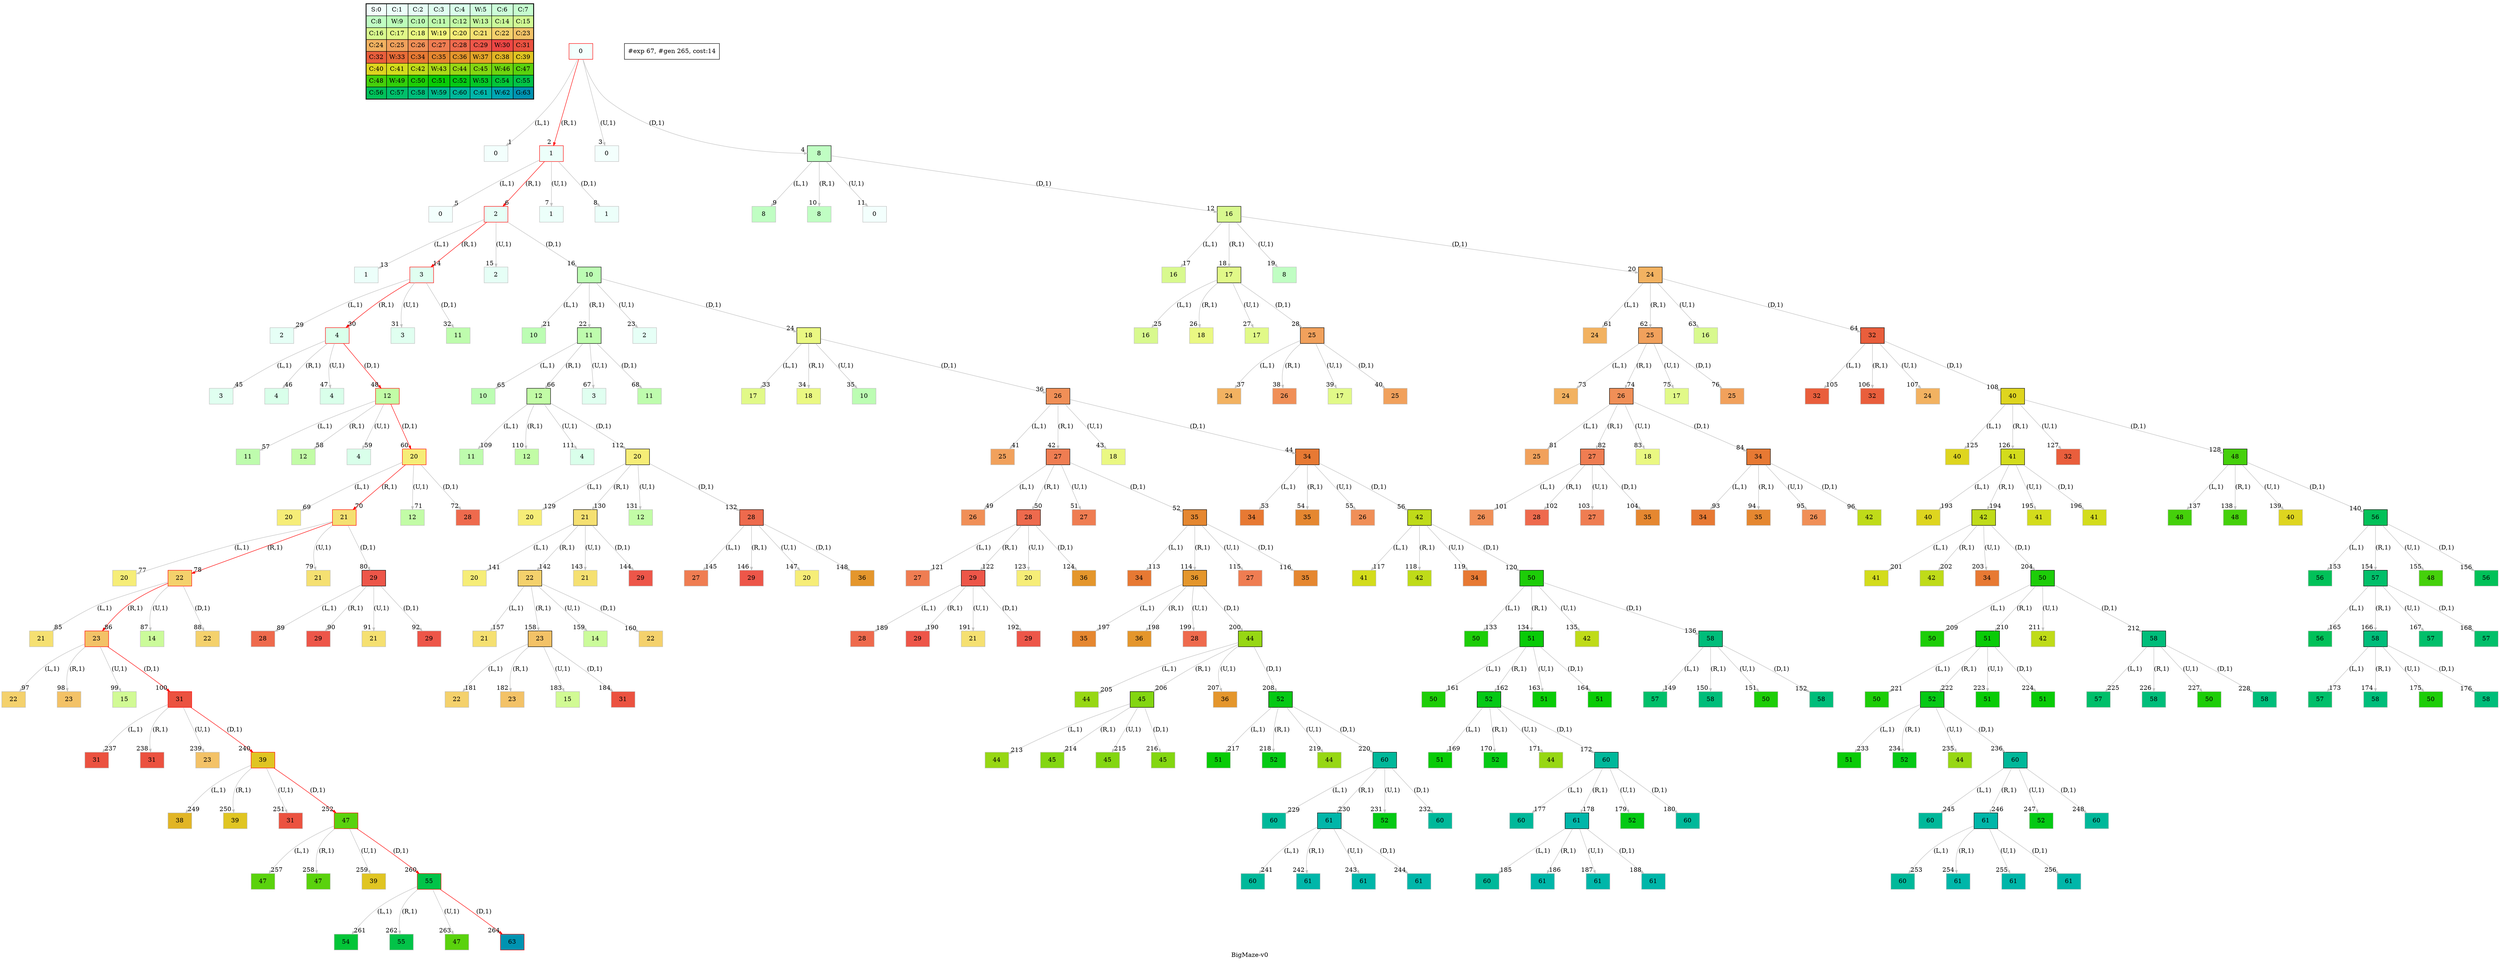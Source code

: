 digraph BigMaze { label="BigMaze-v0" nodesep=1 ranksep="1.2" node [shape=record] edge [arrowsize=0.7] 
subgraph MAP {label=Map;map [shape=plaintext label=<<table border="1" cellpadding="5" cellspacing="0" cellborder="1"><tr><td bgcolor="0.46862745 0.04925994 0.99969645 1.        ">S:0</td><td bgcolor="0.45294118 0.07385253 0.99931706 1.        ">C:1</td><td bgcolor="0.4372549  0.09840028 0.99878599 1.        ">C:2</td><td bgcolor="0.42156863 0.12288829 0.99810333 1.        ">C:3</td><td bgcolor="0.40588235 0.1473017  0.99726917 1.        ">C:4</td><td bgcolor="0.39019608 0.17162568 0.99628365 1.        ">W:5</td><td bgcolor="0.3745098  0.19584547 0.99514692 1.        ">C:6</td><td bgcolor="0.35882353 0.21994636 0.99385914 1.        ">C:7</td></tr><tr><td bgcolor="0.34313725 0.24391372 0.99242051 1.        ">C:8</td><td bgcolor="0.32745098 0.267733   0.99083125 1.        ">W:9</td><td bgcolor="0.31176471 0.29138975 0.98909161 1.        ">C:10</td><td bgcolor="0.29607843 0.31486959 0.98720184 1.        ">C:11</td><td bgcolor="0.28039216 0.33815827 0.98516223 1.        ">C:12</td><td bgcolor="0.26470588 0.36124167 0.9829731  1.        ">W:13</td><td bgcolor="0.24901961 0.38410575 0.98063477 1.        ">C:14</td><td bgcolor="0.23333333 0.40673664 0.9781476  1.        ">C:15</td></tr><tr><td bgcolor="0.21764706 0.42912061 0.97551197 1.        ">C:16</td><td bgcolor="0.20196078 0.45124406 0.97272827 1.        ">C:17</td><td bgcolor="0.18627451 0.47309356 0.96979694 1.        ">C:18</td><td bgcolor="0.17058824 0.49465584 0.9667184  1.        ">W:19</td><td bgcolor="0.15490196 0.51591783 0.96349314 1.        ">C:20</td><td bgcolor="0.13921569 0.5368666  0.96012165 1.        ">C:21</td><td bgcolor="0.12352941 0.55748944 0.95660442 1.        ">C:22</td><td bgcolor="0.10784314 0.57777383 0.952942   1.        ">C:23</td></tr><tr><td bgcolor="0.09215686 0.59770746 0.94913494 1.        ">C:24</td><td bgcolor="0.07647059 0.61727822 0.94518383 1.        ">C:25</td><td bgcolor="0.06078431 0.63647424 0.94108925 1.        ">C:26</td><td bgcolor="0.04509804 0.65528385 0.93685184 1.        ">C:27</td><td bgcolor="0.02941176 0.67369564 0.93247223 1.        ">C:28</td><td bgcolor="0.01372549 0.69169844 0.92795109 1.        ">C:29</td><td bgcolor="0.00196078 0.70928131 0.92328911 1.        ">W:30</td><td bgcolor="0.01764706 0.72643357 0.91848699 1.        ">C:31</td></tr><tr><td bgcolor="0.03333333 0.74314483 0.91354546 1.        ">C:32</td><td bgcolor="0.04901961 0.75940492 0.90846527 1.        ">W:33</td><td bgcolor="0.06470588 0.77520398 0.9032472  1.        ">C:34</td><td bgcolor="0.08039216 0.79053241 0.89789203 1.        ">C:35</td><td bgcolor="0.09607843 0.80538092 0.89240058 1.        ">C:36</td><td bgcolor="0.11176471 0.81974048 0.88677369 1.        ">W:37</td><td bgcolor="0.12745098 0.83360239 0.88101219 1.        ">C:38</td><td bgcolor="0.14313725 0.84695821 0.87511698 1.        ">C:39</td></tr><tr><td bgcolor="0.15882353 0.85979985 0.86908895 1.        ">C:40</td><td bgcolor="0.1745098  0.87211951 0.862929   1.        ">C:41</td><td bgcolor="0.19019608 0.88390971 0.85663808 1.        ">C:42</td><td bgcolor="0.20588235 0.89516329 0.85021714 1.        ">W:43</td><td bgcolor="0.22156863 0.90587342 0.84366715 1.        ">C:44</td><td bgcolor="0.2372549  0.9160336  0.83698911 1.        ">C:45</td><td bgcolor="0.25294118 0.92563766 0.83018403 1.        ">W:46</td><td bgcolor="0.26862745 0.93467977 0.82325295 1.        ">C:47</td></tr><tr><td bgcolor="0.28431373 0.94315443 0.81619691 1.        ">C:48</td><td bgcolor="0.3        0.95105652 0.80901699 1.        ">W:49</td><td bgcolor="0.31568627 0.95838122 0.80171428 1.        ">C:50</td><td bgcolor="0.33137255 0.96512409 0.79428989 1.        ">C:51</td><td bgcolor="0.34705882 0.97128103 0.78674494 1.        ">C:52</td><td bgcolor="0.3627451  0.97684832 0.77908057 1.        ">W:53</td><td bgcolor="0.37843137 0.98182256 0.77129796 1.        ">C:54</td><td bgcolor="0.39411765 0.98620075 0.76339828 1.        ">C:55</td></tr><tr><td bgcolor="0.40980392 0.98998021 0.75538273 1.        ">C:56</td><td bgcolor="0.4254902  0.99315867 0.74725253 1.        ">C:57</td><td bgcolor="0.44117647 0.99573418 0.73900892 1.        ">C:58</td><td bgcolor="0.45686275 0.99770518 0.73065313 1.        ">W:59</td><td bgcolor="0.47254902 0.99907048 0.72218645 1.        ">C:60</td><td bgcolor="0.48823529 0.99982925 0.71361015 1.        ">C:61</td><td bgcolor="0.51176471 0.99982925 0.70054304 1.        ">W:62</td><td bgcolor="0.52745098 0.99907048 0.69169844 1.        ">G:63</td></tr></table>>]} 
"0_0" [label=0 style=filled color=grey fillcolor="0.46862745 0.04925994 0.99969645 1.        " ];  
"0_0" [label=" 0 " style=filled color=black color=red fillcolor="0.46862745 0.04925994 0.99969645 1.        " ];  "0_0.0-0" [label=0 style=filled color=grey fillcolor="0.46862745 0.04925994 0.99969645 1.        " ];   "0_0" -> "0_0.0-0" [label="(L,1)" headlabel=" 1 " color=grey ]; 
"0_0.1-1" [label=1 style=filled color=grey color=red fillcolor="0.45294118 0.07385253 0.99931706 1.        " ];   "0_0" -> "0_0.1-1" [label="(R,1)" headlabel=" 2 " color=grey color=red ]; 
"0_0.0-2" [label=0 style=filled color=grey fillcolor="0.46862745 0.04925994 0.99969645 1.        " ];   "0_0" -> "0_0.0-2" [label="(U,1)" headlabel=" 3 " color=grey ]; 
"0_0.8-3" [label=8 style=filled color=grey fillcolor="0.34313725 0.24391372 0.99242051 1.        " ];   "0_0" -> "0_0.8-3" [label="(D,1)" headlabel=" 4 " color=grey ]; 
"0_0.1-1" [label=" 1 " style=filled color=black color=red fillcolor="0.45294118 0.07385253 0.99931706 1.        " ];  "0_0.1.0-0" [label=0 style=filled color=grey fillcolor="0.46862745 0.04925994 0.99969645 1.        " ];   "0_0.1-1" -> "0_0.1.0-0" [label="(L,1)" headlabel=" 5 " color=grey ]; 
"0_0.1.2-1" [label=2 style=filled color=grey color=red fillcolor="0.4372549  0.09840028 0.99878599 1.        " ];   "0_0.1-1" -> "0_0.1.2-1" [label="(R,1)" headlabel=" 6 " color=grey color=red ]; 
"0_0.1.1-2" [label=1 style=filled color=grey fillcolor="0.45294118 0.07385253 0.99931706 1.        " ];   "0_0.1-1" -> "0_0.1.1-2" [label="(U,1)" headlabel=" 7 " color=grey ]; 
"0_0.1.1-3" [label=1 style=filled color=grey fillcolor="0.45294118 0.07385253 0.99931706 1.        " ];   "0_0.1-1" -> "0_0.1.1-3" [label="(D,1)" headlabel=" 8 " color=grey ]; 
"0_0.8-3" [label=" 8 " style=filled color=black fillcolor="0.34313725 0.24391372 0.99242051 1.        " ];  "0_0.8.8-0" [label=8 style=filled color=grey fillcolor="0.34313725 0.24391372 0.99242051 1.        " ];   "0_0.8-3" -> "0_0.8.8-0" [label="(L,1)" headlabel=" 9 " color=grey ]; 
"0_0.8.8-1" [label=8 style=filled color=grey fillcolor="0.34313725 0.24391372 0.99242051 1.        " ];   "0_0.8-3" -> "0_0.8.8-1" [label="(R,1)" headlabel=" 10 " color=grey ]; 
"0_0.8.0-2" [label=0 style=filled color=grey fillcolor="0.46862745 0.04925994 0.99969645 1.        " ];   "0_0.8-3" -> "0_0.8.0-2" [label="(U,1)" headlabel=" 11 " color=grey ]; 
"0_0.8.16-3" [label=16 style=filled color=grey fillcolor="0.21764706 0.42912061 0.97551197 1.        " ];   "0_0.8-3" -> "0_0.8.16-3" [label="(D,1)" headlabel=" 12 " color=grey ]; 
"0_0.1.2-1" [label=" 2 " style=filled color=black color=red fillcolor="0.4372549  0.09840028 0.99878599 1.        " ];  "0_0.1.2.1-0" [label=1 style=filled color=grey fillcolor="0.45294118 0.07385253 0.99931706 1.        " ];   "0_0.1.2-1" -> "0_0.1.2.1-0" [label="(L,1)" headlabel=" 13 " color=grey ]; 
"0_0.1.2.3-1" [label=3 style=filled color=grey color=red fillcolor="0.42156863 0.12288829 0.99810333 1.        " ];   "0_0.1.2-1" -> "0_0.1.2.3-1" [label="(R,1)" headlabel=" 14 " color=grey color=red ]; 
"0_0.1.2.2-2" [label=2 style=filled color=grey fillcolor="0.4372549  0.09840028 0.99878599 1.        " ];   "0_0.1.2-1" -> "0_0.1.2.2-2" [label="(U,1)" headlabel=" 15 " color=grey ]; 
"0_0.1.2.10-3" [label=10 style=filled color=grey fillcolor="0.31176471 0.29138975 0.98909161 1.        " ];   "0_0.1.2-1" -> "0_0.1.2.10-3" [label="(D,1)" headlabel=" 16 " color=grey ]; 
"0_0.8.16-3" [label=" 16 " style=filled color=black fillcolor="0.21764706 0.42912061 0.97551197 1.        " ];  "0_0.8.16.16-0" [label=16 style=filled color=grey fillcolor="0.21764706 0.42912061 0.97551197 1.        " ];   "0_0.8.16-3" -> "0_0.8.16.16-0" [label="(L,1)" headlabel=" 17 " color=grey ]; 
"0_0.8.16.17-1" [label=17 style=filled color=grey fillcolor="0.20196078 0.45124406 0.97272827 1.        " ];   "0_0.8.16-3" -> "0_0.8.16.17-1" [label="(R,1)" headlabel=" 18 " color=grey ]; 
"0_0.8.16.8-2" [label=8 style=filled color=grey fillcolor="0.34313725 0.24391372 0.99242051 1.        " ];   "0_0.8.16-3" -> "0_0.8.16.8-2" [label="(U,1)" headlabel=" 19 " color=grey ]; 
"0_0.8.16.24-3" [label=24 style=filled color=grey fillcolor="0.09215686 0.59770746 0.94913494 1.        " ];   "0_0.8.16-3" -> "0_0.8.16.24-3" [label="(D,1)" headlabel=" 20 " color=grey ]; 
"0_0.1.2.10-3" [label=" 10 " style=filled color=black fillcolor="0.31176471 0.29138975 0.98909161 1.        " ];  "0_0.1.2.10.10-0" [label=10 style=filled color=grey fillcolor="0.31176471 0.29138975 0.98909161 1.        " ];   "0_0.1.2.10-3" -> "0_0.1.2.10.10-0" [label="(L,1)" headlabel=" 21 " color=grey ]; 
"0_0.1.2.10.11-1" [label=11 style=filled color=grey fillcolor="0.29607843 0.31486959 0.98720184 1.        " ];   "0_0.1.2.10-3" -> "0_0.1.2.10.11-1" [label="(R,1)" headlabel=" 22 " color=grey ]; 
"0_0.1.2.10.2-2" [label=2 style=filled color=grey fillcolor="0.4372549  0.09840028 0.99878599 1.        " ];   "0_0.1.2.10-3" -> "0_0.1.2.10.2-2" [label="(U,1)" headlabel=" 23 " color=grey ]; 
"0_0.1.2.10.18-3" [label=18 style=filled color=grey fillcolor="0.18627451 0.47309356 0.96979694 1.        " ];   "0_0.1.2.10-3" -> "0_0.1.2.10.18-3" [label="(D,1)" headlabel=" 24 " color=grey ]; 
"0_0.8.16.17-1" [label=" 17 " style=filled color=black fillcolor="0.20196078 0.45124406 0.97272827 1.        " ];  "0_0.8.16.17.16-0" [label=16 style=filled color=grey fillcolor="0.21764706 0.42912061 0.97551197 1.        " ];   "0_0.8.16.17-1" -> "0_0.8.16.17.16-0" [label="(L,1)" headlabel=" 25 " color=grey ]; 
"0_0.8.16.17.18-1" [label=18 style=filled color=grey fillcolor="0.18627451 0.47309356 0.96979694 1.        " ];   "0_0.8.16.17-1" -> "0_0.8.16.17.18-1" [label="(R,1)" headlabel=" 26 " color=grey ]; 
"0_0.8.16.17.17-2" [label=17 style=filled color=grey fillcolor="0.20196078 0.45124406 0.97272827 1.        " ];   "0_0.8.16.17-1" -> "0_0.8.16.17.17-2" [label="(U,1)" headlabel=" 27 " color=grey ]; 
"0_0.8.16.17.25-3" [label=25 style=filled color=grey fillcolor="0.07647059 0.61727822 0.94518383 1.        " ];   "0_0.8.16.17-1" -> "0_0.8.16.17.25-3" [label="(D,1)" headlabel=" 28 " color=grey ]; 
"0_0.1.2.3-1" [label=" 3 " style=filled color=black color=red fillcolor="0.42156863 0.12288829 0.99810333 1.        " ];  "0_0.1.2.3.2-0" [label=2 style=filled color=grey fillcolor="0.4372549  0.09840028 0.99878599 1.        " ];   "0_0.1.2.3-1" -> "0_0.1.2.3.2-0" [label="(L,1)" headlabel=" 29 " color=grey ]; 
"0_0.1.2.3.4-1" [label=4 style=filled color=grey color=red fillcolor="0.40588235 0.1473017  0.99726917 1.        " ];   "0_0.1.2.3-1" -> "0_0.1.2.3.4-1" [label="(R,1)" headlabel=" 30 " color=grey color=red ]; 
"0_0.1.2.3.3-2" [label=3 style=filled color=grey fillcolor="0.42156863 0.12288829 0.99810333 1.        " ];   "0_0.1.2.3-1" -> "0_0.1.2.3.3-2" [label="(U,1)" headlabel=" 31 " color=grey ]; 
"0_0.1.2.3.11-3" [label=11 style=filled color=grey fillcolor="0.29607843 0.31486959 0.98720184 1.        " ];   "0_0.1.2.3-1" -> "0_0.1.2.3.11-3" [label="(D,1)" headlabel=" 32 " color=grey ]; 
"0_0.1.2.10.18-3" [label=" 18 " style=filled color=black fillcolor="0.18627451 0.47309356 0.96979694 1.        " ];  "0_0.1.2.10.18.17-0" [label=17 style=filled color=grey fillcolor="0.20196078 0.45124406 0.97272827 1.        " ];   "0_0.1.2.10.18-3" -> "0_0.1.2.10.18.17-0" [label="(L,1)" headlabel=" 33 " color=grey ]; 
"0_0.1.2.10.18.18-1" [label=18 style=filled color=grey fillcolor="0.18627451 0.47309356 0.96979694 1.        " ];   "0_0.1.2.10.18-3" -> "0_0.1.2.10.18.18-1" [label="(R,1)" headlabel=" 34 " color=grey ]; 
"0_0.1.2.10.18.10-2" [label=10 style=filled color=grey fillcolor="0.31176471 0.29138975 0.98909161 1.        " ];   "0_0.1.2.10.18-3" -> "0_0.1.2.10.18.10-2" [label="(U,1)" headlabel=" 35 " color=grey ]; 
"0_0.1.2.10.18.26-3" [label=26 style=filled color=grey fillcolor="0.06078431 0.63647424 0.94108925 1.        " ];   "0_0.1.2.10.18-3" -> "0_0.1.2.10.18.26-3" [label="(D,1)" headlabel=" 36 " color=grey ]; 
"0_0.8.16.17.25-3" [label=" 25 " style=filled color=black fillcolor="0.07647059 0.61727822 0.94518383 1.        " ];  "0_0.8.16.17.25.24-0" [label=24 style=filled color=grey fillcolor="0.09215686 0.59770746 0.94913494 1.        " ];   "0_0.8.16.17.25-3" -> "0_0.8.16.17.25.24-0" [label="(L,1)" headlabel=" 37 " color=grey ]; 
"0_0.8.16.17.25.26-1" [label=26 style=filled color=grey fillcolor="0.06078431 0.63647424 0.94108925 1.        " ];   "0_0.8.16.17.25-3" -> "0_0.8.16.17.25.26-1" [label="(R,1)" headlabel=" 38 " color=grey ]; 
"0_0.8.16.17.25.17-2" [label=17 style=filled color=grey fillcolor="0.20196078 0.45124406 0.97272827 1.        " ];   "0_0.8.16.17.25-3" -> "0_0.8.16.17.25.17-2" [label="(U,1)" headlabel=" 39 " color=grey ]; 
"0_0.8.16.17.25.25-3" [label=25 style=filled color=grey fillcolor="0.07647059 0.61727822 0.94518383 1.        " ];   "0_0.8.16.17.25-3" -> "0_0.8.16.17.25.25-3" [label="(D,1)" headlabel=" 40 " color=grey ]; 
"0_0.1.2.10.18.26-3" [label=" 26 " style=filled color=black fillcolor="0.06078431 0.63647424 0.94108925 1.        " ];  "0_0.1.2.10.18.26.25-0" [label=25 style=filled color=grey fillcolor="0.07647059 0.61727822 0.94518383 1.        " ];   "0_0.1.2.10.18.26-3" -> "0_0.1.2.10.18.26.25-0" [label="(L,1)" headlabel=" 41 " color=grey ]; 
"0_0.1.2.10.18.26.27-1" [label=27 style=filled color=grey fillcolor="0.04509804 0.65528385 0.93685184 1.        " ];   "0_0.1.2.10.18.26-3" -> "0_0.1.2.10.18.26.27-1" [label="(R,1)" headlabel=" 42 " color=grey ]; 
"0_0.1.2.10.18.26.18-2" [label=18 style=filled color=grey fillcolor="0.18627451 0.47309356 0.96979694 1.        " ];   "0_0.1.2.10.18.26-3" -> "0_0.1.2.10.18.26.18-2" [label="(U,1)" headlabel=" 43 " color=grey ]; 
"0_0.1.2.10.18.26.34-3" [label=34 style=filled color=grey fillcolor="0.06470588 0.77520398 0.9032472  1.        " ];   "0_0.1.2.10.18.26-3" -> "0_0.1.2.10.18.26.34-3" [label="(D,1)" headlabel=" 44 " color=grey ]; 
"0_0.1.2.3.4-1" [label=" 4 " style=filled color=black color=red fillcolor="0.40588235 0.1473017  0.99726917 1.        " ];  "0_0.1.2.3.4.3-0" [label=3 style=filled color=grey fillcolor="0.42156863 0.12288829 0.99810333 1.        " ];   "0_0.1.2.3.4-1" -> "0_0.1.2.3.4.3-0" [label="(L,1)" headlabel=" 45 " color=grey ]; 
"0_0.1.2.3.4.4-1" [label=4 style=filled color=grey fillcolor="0.40588235 0.1473017  0.99726917 1.        " ];   "0_0.1.2.3.4-1" -> "0_0.1.2.3.4.4-1" [label="(R,1)" headlabel=" 46 " color=grey ]; 
"0_0.1.2.3.4.4-2" [label=4 style=filled color=grey fillcolor="0.40588235 0.1473017  0.99726917 1.        " ];   "0_0.1.2.3.4-1" -> "0_0.1.2.3.4.4-2" [label="(U,1)" headlabel=" 47 " color=grey ]; 
"0_0.1.2.3.4.12-3" [label=12 style=filled color=grey color=red fillcolor="0.28039216 0.33815827 0.98516223 1.        " ];   "0_0.1.2.3.4-1" -> "0_0.1.2.3.4.12-3" [label="(D,1)" headlabel=" 48 " color=grey color=red ]; 
"0_0.1.2.10.18.26.27-1" [label=" 27 " style=filled color=black fillcolor="0.04509804 0.65528385 0.93685184 1.        " ];  "0_0.1.2.10.18.26.27.26-0" [label=26 style=filled color=grey fillcolor="0.06078431 0.63647424 0.94108925 1.        " ];   "0_0.1.2.10.18.26.27-1" -> "0_0.1.2.10.18.26.27.26-0" [label="(L,1)" headlabel=" 49 " color=grey ]; 
"0_0.1.2.10.18.26.27.28-1" [label=28 style=filled color=grey fillcolor="0.02941176 0.67369564 0.93247223 1.        " ];   "0_0.1.2.10.18.26.27-1" -> "0_0.1.2.10.18.26.27.28-1" [label="(R,1)" headlabel=" 50 " color=grey ]; 
"0_0.1.2.10.18.26.27.27-2" [label=27 style=filled color=grey fillcolor="0.04509804 0.65528385 0.93685184 1.        " ];   "0_0.1.2.10.18.26.27-1" -> "0_0.1.2.10.18.26.27.27-2" [label="(U,1)" headlabel=" 51 " color=grey ]; 
"0_0.1.2.10.18.26.27.35-3" [label=35 style=filled color=grey fillcolor="0.08039216 0.79053241 0.89789203 1.        " ];   "0_0.1.2.10.18.26.27-1" -> "0_0.1.2.10.18.26.27.35-3" [label="(D,1)" headlabel=" 52 " color=grey ]; 
"0_0.1.2.10.18.26.34-3" [label=" 34 " style=filled color=black fillcolor="0.06470588 0.77520398 0.9032472  1.        " ];  "0_0.1.2.10.18.26.34.34-0" [label=34 style=filled color=grey fillcolor="0.06470588 0.77520398 0.9032472  1.        " ];   "0_0.1.2.10.18.26.34-3" -> "0_0.1.2.10.18.26.34.34-0" [label="(L,1)" headlabel=" 53 " color=grey ]; 
"0_0.1.2.10.18.26.34.35-1" [label=35 style=filled color=grey fillcolor="0.08039216 0.79053241 0.89789203 1.        " ];   "0_0.1.2.10.18.26.34-3" -> "0_0.1.2.10.18.26.34.35-1" [label="(R,1)" headlabel=" 54 " color=grey ]; 
"0_0.1.2.10.18.26.34.26-2" [label=26 style=filled color=grey fillcolor="0.06078431 0.63647424 0.94108925 1.        " ];   "0_0.1.2.10.18.26.34-3" -> "0_0.1.2.10.18.26.34.26-2" [label="(U,1)" headlabel=" 55 " color=grey ]; 
"0_0.1.2.10.18.26.34.42-3" [label=42 style=filled color=grey fillcolor="0.19019608 0.88390971 0.85663808 1.        " ];   "0_0.1.2.10.18.26.34-3" -> "0_0.1.2.10.18.26.34.42-3" [label="(D,1)" headlabel=" 56 " color=grey ]; 
"0_0.1.2.3.4.12-3" [label=" 12 " style=filled color=black color=red fillcolor="0.28039216 0.33815827 0.98516223 1.        " ];  "0_0.1.2.3.4.12.11-0" [label=11 style=filled color=grey fillcolor="0.29607843 0.31486959 0.98720184 1.        " ];   "0_0.1.2.3.4.12-3" -> "0_0.1.2.3.4.12.11-0" [label="(L,1)" headlabel=" 57 " color=grey ]; 
"0_0.1.2.3.4.12.12-1" [label=12 style=filled color=grey fillcolor="0.28039216 0.33815827 0.98516223 1.        " ];   "0_0.1.2.3.4.12-3" -> "0_0.1.2.3.4.12.12-1" [label="(R,1)" headlabel=" 58 " color=grey ]; 
"0_0.1.2.3.4.12.4-2" [label=4 style=filled color=grey fillcolor="0.40588235 0.1473017  0.99726917 1.        " ];   "0_0.1.2.3.4.12-3" -> "0_0.1.2.3.4.12.4-2" [label="(U,1)" headlabel=" 59 " color=grey ]; 
"0_0.1.2.3.4.12.20-3" [label=20 style=filled color=grey color=red fillcolor="0.15490196 0.51591783 0.96349314 1.        " ];   "0_0.1.2.3.4.12-3" -> "0_0.1.2.3.4.12.20-3" [label="(D,1)" headlabel=" 60 " color=grey color=red ]; 
"0_0.8.16.24-3" [label=" 24 " style=filled color=black fillcolor="0.09215686 0.59770746 0.94913494 1.        " ];  "0_0.8.16.24.24-0" [label=24 style=filled color=grey fillcolor="0.09215686 0.59770746 0.94913494 1.        " ];   "0_0.8.16.24-3" -> "0_0.8.16.24.24-0" [label="(L,1)" headlabel=" 61 " color=grey ]; 
"0_0.8.16.24.25-1" [label=25 style=filled color=grey fillcolor="0.07647059 0.61727822 0.94518383 1.        " ];   "0_0.8.16.24-3" -> "0_0.8.16.24.25-1" [label="(R,1)" headlabel=" 62 " color=grey ]; 
"0_0.8.16.24.16-2" [label=16 style=filled color=grey fillcolor="0.21764706 0.42912061 0.97551197 1.        " ];   "0_0.8.16.24-3" -> "0_0.8.16.24.16-2" [label="(U,1)" headlabel=" 63 " color=grey ]; 
"0_0.8.16.24.32-3" [label=32 style=filled color=grey fillcolor="0.03333333 0.74314483 0.91354546 1.        " ];   "0_0.8.16.24-3" -> "0_0.8.16.24.32-3" [label="(D,1)" headlabel=" 64 " color=grey ]; 
"0_0.1.2.10.11-1" [label=" 11 " style=filled color=black fillcolor="0.29607843 0.31486959 0.98720184 1.        " ];  "0_0.1.2.10.11.10-0" [label=10 style=filled color=grey fillcolor="0.31176471 0.29138975 0.98909161 1.        " ];   "0_0.1.2.10.11-1" -> "0_0.1.2.10.11.10-0" [label="(L,1)" headlabel=" 65 " color=grey ]; 
"0_0.1.2.10.11.12-1" [label=12 style=filled color=grey fillcolor="0.28039216 0.33815827 0.98516223 1.        " ];   "0_0.1.2.10.11-1" -> "0_0.1.2.10.11.12-1" [label="(R,1)" headlabel=" 66 " color=grey ]; 
"0_0.1.2.10.11.3-2" [label=3 style=filled color=grey fillcolor="0.42156863 0.12288829 0.99810333 1.        " ];   "0_0.1.2.10.11-1" -> "0_0.1.2.10.11.3-2" [label="(U,1)" headlabel=" 67 " color=grey ]; 
"0_0.1.2.10.11.11-3" [label=11 style=filled color=grey fillcolor="0.29607843 0.31486959 0.98720184 1.        " ];   "0_0.1.2.10.11-1" -> "0_0.1.2.10.11.11-3" [label="(D,1)" headlabel=" 68 " color=grey ]; 
"0_0.1.2.3.4.12.20-3" [label=" 20 " style=filled color=black color=red fillcolor="0.15490196 0.51591783 0.96349314 1.        " ];  "0_0.1.2.3.4.12.20.20-0" [label=20 style=filled color=grey fillcolor="0.15490196 0.51591783 0.96349314 1.        " ];   "0_0.1.2.3.4.12.20-3" -> "0_0.1.2.3.4.12.20.20-0" [label="(L,1)" headlabel=" 69 " color=grey ]; 
"0_0.1.2.3.4.12.20.21-1" [label=21 style=filled color=grey color=red fillcolor="0.13921569 0.5368666  0.96012165 1.        " ];   "0_0.1.2.3.4.12.20-3" -> "0_0.1.2.3.4.12.20.21-1" [label="(R,1)" headlabel=" 70 " color=grey color=red ]; 
"0_0.1.2.3.4.12.20.12-2" [label=12 style=filled color=grey fillcolor="0.28039216 0.33815827 0.98516223 1.        " ];   "0_0.1.2.3.4.12.20-3" -> "0_0.1.2.3.4.12.20.12-2" [label="(U,1)" headlabel=" 71 " color=grey ]; 
"0_0.1.2.3.4.12.20.28-3" [label=28 style=filled color=grey fillcolor="0.02941176 0.67369564 0.93247223 1.        " ];   "0_0.1.2.3.4.12.20-3" -> "0_0.1.2.3.4.12.20.28-3" [label="(D,1)" headlabel=" 72 " color=grey ]; 
"0_0.8.16.24.25-1" [label=" 25 " style=filled color=black fillcolor="0.07647059 0.61727822 0.94518383 1.        " ];  "0_0.8.16.24.25.24-0" [label=24 style=filled color=grey fillcolor="0.09215686 0.59770746 0.94913494 1.        " ];   "0_0.8.16.24.25-1" -> "0_0.8.16.24.25.24-0" [label="(L,1)" headlabel=" 73 " color=grey ]; 
"0_0.8.16.24.25.26-1" [label=26 style=filled color=grey fillcolor="0.06078431 0.63647424 0.94108925 1.        " ];   "0_0.8.16.24.25-1" -> "0_0.8.16.24.25.26-1" [label="(R,1)" headlabel=" 74 " color=grey ]; 
"0_0.8.16.24.25.17-2" [label=17 style=filled color=grey fillcolor="0.20196078 0.45124406 0.97272827 1.        " ];   "0_0.8.16.24.25-1" -> "0_0.8.16.24.25.17-2" [label="(U,1)" headlabel=" 75 " color=grey ]; 
"0_0.8.16.24.25.25-3" [label=25 style=filled color=grey fillcolor="0.07647059 0.61727822 0.94518383 1.        " ];   "0_0.8.16.24.25-1" -> "0_0.8.16.24.25.25-3" [label="(D,1)" headlabel=" 76 " color=grey ]; 
"0_0.1.2.3.4.12.20.21-1" [label=" 21 " style=filled color=black color=red fillcolor="0.13921569 0.5368666  0.96012165 1.        " ];  "0_0.1.2.3.4.12.20.21.20-0" [label=20 style=filled color=grey fillcolor="0.15490196 0.51591783 0.96349314 1.        " ];   "0_0.1.2.3.4.12.20.21-1" -> "0_0.1.2.3.4.12.20.21.20-0" [label="(L,1)" headlabel=" 77 " color=grey ]; 
"0_0.1.2.3.4.12.20.21.22-1" [label=22 style=filled color=grey color=red fillcolor="0.12352941 0.55748944 0.95660442 1.        " ];   "0_0.1.2.3.4.12.20.21-1" -> "0_0.1.2.3.4.12.20.21.22-1" [label="(R,1)" headlabel=" 78 " color=grey color=red ]; 
"0_0.1.2.3.4.12.20.21.21-2" [label=21 style=filled color=grey fillcolor="0.13921569 0.5368666  0.96012165 1.        " ];   "0_0.1.2.3.4.12.20.21-1" -> "0_0.1.2.3.4.12.20.21.21-2" [label="(U,1)" headlabel=" 79 " color=grey ]; 
"0_0.1.2.3.4.12.20.21.29-3" [label=29 style=filled color=grey fillcolor="0.01372549 0.69169844 0.92795109 1.        " ];   "0_0.1.2.3.4.12.20.21-1" -> "0_0.1.2.3.4.12.20.21.29-3" [label="(D,1)" headlabel=" 80 " color=grey ]; 
"0_0.8.16.24.25.26-1" [label=" 26 " style=filled color=black fillcolor="0.06078431 0.63647424 0.94108925 1.        " ];  "0_0.8.16.24.25.26.25-0" [label=25 style=filled color=grey fillcolor="0.07647059 0.61727822 0.94518383 1.        " ];   "0_0.8.16.24.25.26-1" -> "0_0.8.16.24.25.26.25-0" [label="(L,1)" headlabel=" 81 " color=grey ]; 
"0_0.8.16.24.25.26.27-1" [label=27 style=filled color=grey fillcolor="0.04509804 0.65528385 0.93685184 1.        " ];   "0_0.8.16.24.25.26-1" -> "0_0.8.16.24.25.26.27-1" [label="(R,1)" headlabel=" 82 " color=grey ]; 
"0_0.8.16.24.25.26.18-2" [label=18 style=filled color=grey fillcolor="0.18627451 0.47309356 0.96979694 1.        " ];   "0_0.8.16.24.25.26-1" -> "0_0.8.16.24.25.26.18-2" [label="(U,1)" headlabel=" 83 " color=grey ]; 
"0_0.8.16.24.25.26.34-3" [label=34 style=filled color=grey fillcolor="0.06470588 0.77520398 0.9032472  1.        " ];   "0_0.8.16.24.25.26-1" -> "0_0.8.16.24.25.26.34-3" [label="(D,1)" headlabel=" 84 " color=grey ]; 
"0_0.1.2.3.4.12.20.21.22-1" [label=" 22 " style=filled color=black color=red fillcolor="0.12352941 0.55748944 0.95660442 1.        " ];  "0_0.1.2.3.4.12.20.21.22.21-0" [label=21 style=filled color=grey fillcolor="0.13921569 0.5368666  0.96012165 1.        " ];   "0_0.1.2.3.4.12.20.21.22-1" -> "0_0.1.2.3.4.12.20.21.22.21-0" [label="(L,1)" headlabel=" 85 " color=grey ]; 
"0_0.1.2.3.4.12.20.21.22.23-1" [label=23 style=filled color=grey color=red fillcolor="0.10784314 0.57777383 0.952942   1.        " ];   "0_0.1.2.3.4.12.20.21.22-1" -> "0_0.1.2.3.4.12.20.21.22.23-1" [label="(R,1)" headlabel=" 86 " color=grey color=red ]; 
"0_0.1.2.3.4.12.20.21.22.14-2" [label=14 style=filled color=grey fillcolor="0.24901961 0.38410575 0.98063477 1.        " ];   "0_0.1.2.3.4.12.20.21.22-1" -> "0_0.1.2.3.4.12.20.21.22.14-2" [label="(U,1)" headlabel=" 87 " color=grey ]; 
"0_0.1.2.3.4.12.20.21.22.22-3" [label=22 style=filled color=grey fillcolor="0.12352941 0.55748944 0.95660442 1.        " ];   "0_0.1.2.3.4.12.20.21.22-1" -> "0_0.1.2.3.4.12.20.21.22.22-3" [label="(D,1)" headlabel=" 88 " color=grey ]; 
"0_0.1.2.3.4.12.20.21.29-3" [label=" 29 " style=filled color=black fillcolor="0.01372549 0.69169844 0.92795109 1.        " ];  "0_0.1.2.3.4.12.20.21.29.28-0" [label=28 style=filled color=grey fillcolor="0.02941176 0.67369564 0.93247223 1.        " ];   "0_0.1.2.3.4.12.20.21.29-3" -> "0_0.1.2.3.4.12.20.21.29.28-0" [label="(L,1)" headlabel=" 89 " color=grey ]; 
"0_0.1.2.3.4.12.20.21.29.29-1" [label=29 style=filled color=grey fillcolor="0.01372549 0.69169844 0.92795109 1.        " ];   "0_0.1.2.3.4.12.20.21.29-3" -> "0_0.1.2.3.4.12.20.21.29.29-1" [label="(R,1)" headlabel=" 90 " color=grey ]; 
"0_0.1.2.3.4.12.20.21.29.21-2" [label=21 style=filled color=grey fillcolor="0.13921569 0.5368666  0.96012165 1.        " ];   "0_0.1.2.3.4.12.20.21.29-3" -> "0_0.1.2.3.4.12.20.21.29.21-2" [label="(U,1)" headlabel=" 91 " color=grey ]; 
"0_0.1.2.3.4.12.20.21.29.29-3" [label=29 style=filled color=grey fillcolor="0.01372549 0.69169844 0.92795109 1.        " ];   "0_0.1.2.3.4.12.20.21.29-3" -> "0_0.1.2.3.4.12.20.21.29.29-3" [label="(D,1)" headlabel=" 92 " color=grey ]; 
"0_0.8.16.24.25.26.34-3" [label=" 34 " style=filled color=black fillcolor="0.06470588 0.77520398 0.9032472  1.        " ];  "0_0.8.16.24.25.26.34.34-0" [label=34 style=filled color=grey fillcolor="0.06470588 0.77520398 0.9032472  1.        " ];   "0_0.8.16.24.25.26.34-3" -> "0_0.8.16.24.25.26.34.34-0" [label="(L,1)" headlabel=" 93 " color=grey ]; 
"0_0.8.16.24.25.26.34.35-1" [label=35 style=filled color=grey fillcolor="0.08039216 0.79053241 0.89789203 1.        " ];   "0_0.8.16.24.25.26.34-3" -> "0_0.8.16.24.25.26.34.35-1" [label="(R,1)" headlabel=" 94 " color=grey ]; 
"0_0.8.16.24.25.26.34.26-2" [label=26 style=filled color=grey fillcolor="0.06078431 0.63647424 0.94108925 1.        " ];   "0_0.8.16.24.25.26.34-3" -> "0_0.8.16.24.25.26.34.26-2" [label="(U,1)" headlabel=" 95 " color=grey ]; 
"0_0.8.16.24.25.26.34.42-3" [label=42 style=filled color=grey fillcolor="0.19019608 0.88390971 0.85663808 1.        " ];   "0_0.8.16.24.25.26.34-3" -> "0_0.8.16.24.25.26.34.42-3" [label="(D,1)" headlabel=" 96 " color=grey ]; 
"0_0.1.2.3.4.12.20.21.22.23-1" [label=" 23 " style=filled color=black color=red fillcolor="0.10784314 0.57777383 0.952942   1.        " ];  "0_0.1.2.3.4.12.20.21.22.23.22-0" [label=22 style=filled color=grey fillcolor="0.12352941 0.55748944 0.95660442 1.        " ];   "0_0.1.2.3.4.12.20.21.22.23-1" -> "0_0.1.2.3.4.12.20.21.22.23.22-0" [label="(L,1)" headlabel=" 97 " color=grey ]; 
"0_0.1.2.3.4.12.20.21.22.23.23-1" [label=23 style=filled color=grey fillcolor="0.10784314 0.57777383 0.952942   1.        " ];   "0_0.1.2.3.4.12.20.21.22.23-1" -> "0_0.1.2.3.4.12.20.21.22.23.23-1" [label="(R,1)" headlabel=" 98 " color=grey ]; 
"0_0.1.2.3.4.12.20.21.22.23.15-2" [label=15 style=filled color=grey fillcolor="0.23333333 0.40673664 0.9781476  1.        " ];   "0_0.1.2.3.4.12.20.21.22.23-1" -> "0_0.1.2.3.4.12.20.21.22.23.15-2" [label="(U,1)" headlabel=" 99 " color=grey ]; 
"0_0.1.2.3.4.12.20.21.22.23.31-3" [label=31 style=filled color=grey color=red fillcolor="0.01764706 0.72643357 0.91848699 1.        " ];   "0_0.1.2.3.4.12.20.21.22.23-1" -> "0_0.1.2.3.4.12.20.21.22.23.31-3" [label="(D,1)" headlabel=" 100 " color=grey color=red ]; 
"0_0.8.16.24.25.26.27-1" [label=" 27 " style=filled color=black fillcolor="0.04509804 0.65528385 0.93685184 1.        " ];  "0_0.8.16.24.25.26.27.26-0" [label=26 style=filled color=grey fillcolor="0.06078431 0.63647424 0.94108925 1.        " ];   "0_0.8.16.24.25.26.27-1" -> "0_0.8.16.24.25.26.27.26-0" [label="(L,1)" headlabel=" 101 " color=grey ]; 
"0_0.8.16.24.25.26.27.28-1" [label=28 style=filled color=grey fillcolor="0.02941176 0.67369564 0.93247223 1.        " ];   "0_0.8.16.24.25.26.27-1" -> "0_0.8.16.24.25.26.27.28-1" [label="(R,1)" headlabel=" 102 " color=grey ]; 
"0_0.8.16.24.25.26.27.27-2" [label=27 style=filled color=grey fillcolor="0.04509804 0.65528385 0.93685184 1.        " ];   "0_0.8.16.24.25.26.27-1" -> "0_0.8.16.24.25.26.27.27-2" [label="(U,1)" headlabel=" 103 " color=grey ]; 
"0_0.8.16.24.25.26.27.35-3" [label=35 style=filled color=grey fillcolor="0.08039216 0.79053241 0.89789203 1.        " ];   "0_0.8.16.24.25.26.27-1" -> "0_0.8.16.24.25.26.27.35-3" [label="(D,1)" headlabel=" 104 " color=grey ]; 
"0_0.8.16.24.32-3" [label=" 32 " style=filled color=black fillcolor="0.03333333 0.74314483 0.91354546 1.        " ];  "0_0.8.16.24.32.32-0" [label=32 style=filled color=grey fillcolor="0.03333333 0.74314483 0.91354546 1.        " ];   "0_0.8.16.24.32-3" -> "0_0.8.16.24.32.32-0" [label="(L,1)" headlabel=" 105 " color=grey ]; 
"0_0.8.16.24.32.32-1" [label=32 style=filled color=grey fillcolor="0.03333333 0.74314483 0.91354546 1.        " ];   "0_0.8.16.24.32-3" -> "0_0.8.16.24.32.32-1" [label="(R,1)" headlabel=" 106 " color=grey ]; 
"0_0.8.16.24.32.24-2" [label=24 style=filled color=grey fillcolor="0.09215686 0.59770746 0.94913494 1.        " ];   "0_0.8.16.24.32-3" -> "0_0.8.16.24.32.24-2" [label="(U,1)" headlabel=" 107 " color=grey ]; 
"0_0.8.16.24.32.40-3" [label=40 style=filled color=grey fillcolor="0.15882353 0.85979985 0.86908895 1.        " ];   "0_0.8.16.24.32-3" -> "0_0.8.16.24.32.40-3" [label="(D,1)" headlabel=" 108 " color=grey ]; 
"0_0.1.2.10.11.12-1" [label=" 12 " style=filled color=black fillcolor="0.28039216 0.33815827 0.98516223 1.        " ];  "0_0.1.2.10.11.12.11-0" [label=11 style=filled color=grey fillcolor="0.29607843 0.31486959 0.98720184 1.        " ];   "0_0.1.2.10.11.12-1" -> "0_0.1.2.10.11.12.11-0" [label="(L,1)" headlabel=" 109 " color=grey ]; 
"0_0.1.2.10.11.12.12-1" [label=12 style=filled color=grey fillcolor="0.28039216 0.33815827 0.98516223 1.        " ];   "0_0.1.2.10.11.12-1" -> "0_0.1.2.10.11.12.12-1" [label="(R,1)" headlabel=" 110 " color=grey ]; 
"0_0.1.2.10.11.12.4-2" [label=4 style=filled color=grey fillcolor="0.40588235 0.1473017  0.99726917 1.        " ];   "0_0.1.2.10.11.12-1" -> "0_0.1.2.10.11.12.4-2" [label="(U,1)" headlabel=" 111 " color=grey ]; 
"0_0.1.2.10.11.12.20-3" [label=20 style=filled color=grey fillcolor="0.15490196 0.51591783 0.96349314 1.        " ];   "0_0.1.2.10.11.12-1" -> "0_0.1.2.10.11.12.20-3" [label="(D,1)" headlabel=" 112 " color=grey ]; 
"0_0.1.2.10.18.26.27.35-3" [label=" 35 " style=filled color=black fillcolor="0.08039216 0.79053241 0.89789203 1.        " ];  "0_0.1.2.10.18.26.27.35.34-0" [label=34 style=filled color=grey fillcolor="0.06470588 0.77520398 0.9032472  1.        " ];   "0_0.1.2.10.18.26.27.35-3" -> "0_0.1.2.10.18.26.27.35.34-0" [label="(L,1)" headlabel=" 113 " color=grey ]; 
"0_0.1.2.10.18.26.27.35.36-1" [label=36 style=filled color=grey fillcolor="0.09607843 0.80538092 0.89240058 1.        " ];   "0_0.1.2.10.18.26.27.35-3" -> "0_0.1.2.10.18.26.27.35.36-1" [label="(R,1)" headlabel=" 114 " color=grey ]; 
"0_0.1.2.10.18.26.27.35.27-2" [label=27 style=filled color=grey fillcolor="0.04509804 0.65528385 0.93685184 1.        " ];   "0_0.1.2.10.18.26.27.35-3" -> "0_0.1.2.10.18.26.27.35.27-2" [label="(U,1)" headlabel=" 115 " color=grey ]; 
"0_0.1.2.10.18.26.27.35.35-3" [label=35 style=filled color=grey fillcolor="0.08039216 0.79053241 0.89789203 1.        " ];   "0_0.1.2.10.18.26.27.35-3" -> "0_0.1.2.10.18.26.27.35.35-3" [label="(D,1)" headlabel=" 116 " color=grey ]; 
"0_0.1.2.10.18.26.34.42-3" [label=" 42 " style=filled color=black fillcolor="0.19019608 0.88390971 0.85663808 1.        " ];  "0_0.1.2.10.18.26.34.42.41-0" [label=41 style=filled color=grey fillcolor="0.1745098  0.87211951 0.862929   1.        " ];   "0_0.1.2.10.18.26.34.42-3" -> "0_0.1.2.10.18.26.34.42.41-0" [label="(L,1)" headlabel=" 117 " color=grey ]; 
"0_0.1.2.10.18.26.34.42.42-1" [label=42 style=filled color=grey fillcolor="0.19019608 0.88390971 0.85663808 1.        " ];   "0_0.1.2.10.18.26.34.42-3" -> "0_0.1.2.10.18.26.34.42.42-1" [label="(R,1)" headlabel=" 118 " color=grey ]; 
"0_0.1.2.10.18.26.34.42.34-2" [label=34 style=filled color=grey fillcolor="0.06470588 0.77520398 0.9032472  1.        " ];   "0_0.1.2.10.18.26.34.42-3" -> "0_0.1.2.10.18.26.34.42.34-2" [label="(U,1)" headlabel=" 119 " color=grey ]; 
"0_0.1.2.10.18.26.34.42.50-3" [label=50 style=filled color=grey fillcolor="0.31568627 0.95838122 0.80171428 1.        " ];   "0_0.1.2.10.18.26.34.42-3" -> "0_0.1.2.10.18.26.34.42.50-3" [label="(D,1)" headlabel=" 120 " color=grey ]; 
"0_0.1.2.10.18.26.27.28-1" [label=" 28 " style=filled color=black fillcolor="0.02941176 0.67369564 0.93247223 1.        " ];  "0_0.1.2.10.18.26.27.28.27-0" [label=27 style=filled color=grey fillcolor="0.04509804 0.65528385 0.93685184 1.        " ];   "0_0.1.2.10.18.26.27.28-1" -> "0_0.1.2.10.18.26.27.28.27-0" [label="(L,1)" headlabel=" 121 " color=grey ]; 
"0_0.1.2.10.18.26.27.28.29-1" [label=29 style=filled color=grey fillcolor="0.01372549 0.69169844 0.92795109 1.        " ];   "0_0.1.2.10.18.26.27.28-1" -> "0_0.1.2.10.18.26.27.28.29-1" [label="(R,1)" headlabel=" 122 " color=grey ]; 
"0_0.1.2.10.18.26.27.28.20-2" [label=20 style=filled color=grey fillcolor="0.15490196 0.51591783 0.96349314 1.        " ];   "0_0.1.2.10.18.26.27.28-1" -> "0_0.1.2.10.18.26.27.28.20-2" [label="(U,1)" headlabel=" 123 " color=grey ]; 
"0_0.1.2.10.18.26.27.28.36-3" [label=36 style=filled color=grey fillcolor="0.09607843 0.80538092 0.89240058 1.        " ];   "0_0.1.2.10.18.26.27.28-1" -> "0_0.1.2.10.18.26.27.28.36-3" [label="(D,1)" headlabel=" 124 " color=grey ]; 
"0_0.8.16.24.32.40-3" [label=" 40 " style=filled color=black fillcolor="0.15882353 0.85979985 0.86908895 1.        " ];  "0_0.8.16.24.32.40.40-0" [label=40 style=filled color=grey fillcolor="0.15882353 0.85979985 0.86908895 1.        " ];   "0_0.8.16.24.32.40-3" -> "0_0.8.16.24.32.40.40-0" [label="(L,1)" headlabel=" 125 " color=grey ]; 
"0_0.8.16.24.32.40.41-1" [label=41 style=filled color=grey fillcolor="0.1745098  0.87211951 0.862929   1.        " ];   "0_0.8.16.24.32.40-3" -> "0_0.8.16.24.32.40.41-1" [label="(R,1)" headlabel=" 126 " color=grey ]; 
"0_0.8.16.24.32.40.32-2" [label=32 style=filled color=grey fillcolor="0.03333333 0.74314483 0.91354546 1.        " ];   "0_0.8.16.24.32.40-3" -> "0_0.8.16.24.32.40.32-2" [label="(U,1)" headlabel=" 127 " color=grey ]; 
"0_0.8.16.24.32.40.48-3" [label=48 style=filled color=grey fillcolor="0.28431373 0.94315443 0.81619691 1.        " ];   "0_0.8.16.24.32.40-3" -> "0_0.8.16.24.32.40.48-3" [label="(D,1)" headlabel=" 128 " color=grey ]; 
"0_0.1.2.10.11.12.20-3" [label=" 20 " style=filled color=black fillcolor="0.15490196 0.51591783 0.96349314 1.        " ];  "0_0.1.2.10.11.12.20.20-0" [label=20 style=filled color=grey fillcolor="0.15490196 0.51591783 0.96349314 1.        " ];   "0_0.1.2.10.11.12.20-3" -> "0_0.1.2.10.11.12.20.20-0" [label="(L,1)" headlabel=" 129 " color=grey ]; 
"0_0.1.2.10.11.12.20.21-1" [label=21 style=filled color=grey fillcolor="0.13921569 0.5368666  0.96012165 1.        " ];   "0_0.1.2.10.11.12.20-3" -> "0_0.1.2.10.11.12.20.21-1" [label="(R,1)" headlabel=" 130 " color=grey ]; 
"0_0.1.2.10.11.12.20.12-2" [label=12 style=filled color=grey fillcolor="0.28039216 0.33815827 0.98516223 1.        " ];   "0_0.1.2.10.11.12.20-3" -> "0_0.1.2.10.11.12.20.12-2" [label="(U,1)" headlabel=" 131 " color=grey ]; 
"0_0.1.2.10.11.12.20.28-3" [label=28 style=filled color=grey fillcolor="0.02941176 0.67369564 0.93247223 1.        " ];   "0_0.1.2.10.11.12.20-3" -> "0_0.1.2.10.11.12.20.28-3" [label="(D,1)" headlabel=" 132 " color=grey ]; 
"0_0.1.2.10.18.26.34.42.50-3" [label=" 50 " style=filled color=black fillcolor="0.31568627 0.95838122 0.80171428 1.        " ];  "0_0.1.2.10.18.26.34.42.50.50-0" [label=50 style=filled color=grey fillcolor="0.31568627 0.95838122 0.80171428 1.        " ];   "0_0.1.2.10.18.26.34.42.50-3" -> "0_0.1.2.10.18.26.34.42.50.50-0" [label="(L,1)" headlabel=" 133 " color=grey ]; 
"0_0.1.2.10.18.26.34.42.50.51-1" [label=51 style=filled color=grey fillcolor="0.33137255 0.96512409 0.79428989 1.        " ];   "0_0.1.2.10.18.26.34.42.50-3" -> "0_0.1.2.10.18.26.34.42.50.51-1" [label="(R,1)" headlabel=" 134 " color=grey ]; 
"0_0.1.2.10.18.26.34.42.50.42-2" [label=42 style=filled color=grey fillcolor="0.19019608 0.88390971 0.85663808 1.        " ];   "0_0.1.2.10.18.26.34.42.50-3" -> "0_0.1.2.10.18.26.34.42.50.42-2" [label="(U,1)" headlabel=" 135 " color=grey ]; 
"0_0.1.2.10.18.26.34.42.50.58-3" [label=58 style=filled color=grey fillcolor="0.44117647 0.99573418 0.73900892 1.        " ];   "0_0.1.2.10.18.26.34.42.50-3" -> "0_0.1.2.10.18.26.34.42.50.58-3" [label="(D,1)" headlabel=" 136 " color=grey ]; 
"0_0.8.16.24.32.40.48-3" [label=" 48 " style=filled color=black fillcolor="0.28431373 0.94315443 0.81619691 1.        " ];  "0_0.8.16.24.32.40.48.48-0" [label=48 style=filled color=grey fillcolor="0.28431373 0.94315443 0.81619691 1.        " ];   "0_0.8.16.24.32.40.48-3" -> "0_0.8.16.24.32.40.48.48-0" [label="(L,1)" headlabel=" 137 " color=grey ]; 
"0_0.8.16.24.32.40.48.48-1" [label=48 style=filled color=grey fillcolor="0.28431373 0.94315443 0.81619691 1.        " ];   "0_0.8.16.24.32.40.48-3" -> "0_0.8.16.24.32.40.48.48-1" [label="(R,1)" headlabel=" 138 " color=grey ]; 
"0_0.8.16.24.32.40.48.40-2" [label=40 style=filled color=grey fillcolor="0.15882353 0.85979985 0.86908895 1.        " ];   "0_0.8.16.24.32.40.48-3" -> "0_0.8.16.24.32.40.48.40-2" [label="(U,1)" headlabel=" 139 " color=grey ]; 
"0_0.8.16.24.32.40.48.56-3" [label=56 style=filled color=grey fillcolor="0.40980392 0.98998021 0.75538273 1.        " ];   "0_0.8.16.24.32.40.48-3" -> "0_0.8.16.24.32.40.48.56-3" [label="(D,1)" headlabel=" 140 " color=grey ]; 
"0_0.1.2.10.11.12.20.21-1" [label=" 21 " style=filled color=black fillcolor="0.13921569 0.5368666  0.96012165 1.        " ];  "0_0.1.2.10.11.12.20.21.20-0" [label=20 style=filled color=grey fillcolor="0.15490196 0.51591783 0.96349314 1.        " ];   "0_0.1.2.10.11.12.20.21-1" -> "0_0.1.2.10.11.12.20.21.20-0" [label="(L,1)" headlabel=" 141 " color=grey ]; 
"0_0.1.2.10.11.12.20.21.22-1" [label=22 style=filled color=grey fillcolor="0.12352941 0.55748944 0.95660442 1.        " ];   "0_0.1.2.10.11.12.20.21-1" -> "0_0.1.2.10.11.12.20.21.22-1" [label="(R,1)" headlabel=" 142 " color=grey ]; 
"0_0.1.2.10.11.12.20.21.21-2" [label=21 style=filled color=grey fillcolor="0.13921569 0.5368666  0.96012165 1.        " ];   "0_0.1.2.10.11.12.20.21-1" -> "0_0.1.2.10.11.12.20.21.21-2" [label="(U,1)" headlabel=" 143 " color=grey ]; 
"0_0.1.2.10.11.12.20.21.29-3" [label=29 style=filled color=grey fillcolor="0.01372549 0.69169844 0.92795109 1.        " ];   "0_0.1.2.10.11.12.20.21-1" -> "0_0.1.2.10.11.12.20.21.29-3" [label="(D,1)" headlabel=" 144 " color=grey ]; 
"0_0.1.2.10.11.12.20.28-3" [label=" 28 " style=filled color=black fillcolor="0.02941176 0.67369564 0.93247223 1.        " ];  "0_0.1.2.10.11.12.20.28.27-0" [label=27 style=filled color=grey fillcolor="0.04509804 0.65528385 0.93685184 1.        " ];   "0_0.1.2.10.11.12.20.28-3" -> "0_0.1.2.10.11.12.20.28.27-0" [label="(L,1)" headlabel=" 145 " color=grey ]; 
"0_0.1.2.10.11.12.20.28.29-1" [label=29 style=filled color=grey fillcolor="0.01372549 0.69169844 0.92795109 1.        " ];   "0_0.1.2.10.11.12.20.28-3" -> "0_0.1.2.10.11.12.20.28.29-1" [label="(R,1)" headlabel=" 146 " color=grey ]; 
"0_0.1.2.10.11.12.20.28.20-2" [label=20 style=filled color=grey fillcolor="0.15490196 0.51591783 0.96349314 1.        " ];   "0_0.1.2.10.11.12.20.28-3" -> "0_0.1.2.10.11.12.20.28.20-2" [label="(U,1)" headlabel=" 147 " color=grey ]; 
"0_0.1.2.10.11.12.20.28.36-3" [label=36 style=filled color=grey fillcolor="0.09607843 0.80538092 0.89240058 1.        " ];   "0_0.1.2.10.11.12.20.28-3" -> "0_0.1.2.10.11.12.20.28.36-3" [label="(D,1)" headlabel=" 148 " color=grey ]; 
"0_0.1.2.10.18.26.34.42.50.58-3" [label=" 58 " style=filled color=black fillcolor="0.44117647 0.99573418 0.73900892 1.        " ];  "0_0.1.2.10.18.26.34.42.50.58.57-0" [label=57 style=filled color=grey fillcolor="0.4254902  0.99315867 0.74725253 1.        " ];   "0_0.1.2.10.18.26.34.42.50.58-3" -> "0_0.1.2.10.18.26.34.42.50.58.57-0" [label="(L,1)" headlabel=" 149 " color=grey ]; 
"0_0.1.2.10.18.26.34.42.50.58.58-1" [label=58 style=filled color=grey fillcolor="0.44117647 0.99573418 0.73900892 1.        " ];   "0_0.1.2.10.18.26.34.42.50.58-3" -> "0_0.1.2.10.18.26.34.42.50.58.58-1" [label="(R,1)" headlabel=" 150 " color=grey ]; 
"0_0.1.2.10.18.26.34.42.50.58.50-2" [label=50 style=filled color=grey fillcolor="0.31568627 0.95838122 0.80171428 1.        " ];   "0_0.1.2.10.18.26.34.42.50.58-3" -> "0_0.1.2.10.18.26.34.42.50.58.50-2" [label="(U,1)" headlabel=" 151 " color=grey ]; 
"0_0.1.2.10.18.26.34.42.50.58.58-3" [label=58 style=filled color=grey fillcolor="0.44117647 0.99573418 0.73900892 1.        " ];   "0_0.1.2.10.18.26.34.42.50.58-3" -> "0_0.1.2.10.18.26.34.42.50.58.58-3" [label="(D,1)" headlabel=" 152 " color=grey ]; 
"0_0.8.16.24.32.40.48.56-3" [label=" 56 " style=filled color=black fillcolor="0.40980392 0.98998021 0.75538273 1.        " ];  "0_0.8.16.24.32.40.48.56.56-0" [label=56 style=filled color=grey fillcolor="0.40980392 0.98998021 0.75538273 1.        " ];   "0_0.8.16.24.32.40.48.56-3" -> "0_0.8.16.24.32.40.48.56.56-0" [label="(L,1)" headlabel=" 153 " color=grey ]; 
"0_0.8.16.24.32.40.48.56.57-1" [label=57 style=filled color=grey fillcolor="0.4254902  0.99315867 0.74725253 1.        " ];   "0_0.8.16.24.32.40.48.56-3" -> "0_0.8.16.24.32.40.48.56.57-1" [label="(R,1)" headlabel=" 154 " color=grey ]; 
"0_0.8.16.24.32.40.48.56.48-2" [label=48 style=filled color=grey fillcolor="0.28431373 0.94315443 0.81619691 1.        " ];   "0_0.8.16.24.32.40.48.56-3" -> "0_0.8.16.24.32.40.48.56.48-2" [label="(U,1)" headlabel=" 155 " color=grey ]; 
"0_0.8.16.24.32.40.48.56.56-3" [label=56 style=filled color=grey fillcolor="0.40980392 0.98998021 0.75538273 1.        " ];   "0_0.8.16.24.32.40.48.56-3" -> "0_0.8.16.24.32.40.48.56.56-3" [label="(D,1)" headlabel=" 156 " color=grey ]; 
"0_0.1.2.10.11.12.20.21.22-1" [label=" 22 " style=filled color=black fillcolor="0.12352941 0.55748944 0.95660442 1.        " ];  "0_0.1.2.10.11.12.20.21.22.21-0" [label=21 style=filled color=grey fillcolor="0.13921569 0.5368666  0.96012165 1.        " ];   "0_0.1.2.10.11.12.20.21.22-1" -> "0_0.1.2.10.11.12.20.21.22.21-0" [label="(L,1)" headlabel=" 157 " color=grey ]; 
"0_0.1.2.10.11.12.20.21.22.23-1" [label=23 style=filled color=grey fillcolor="0.10784314 0.57777383 0.952942   1.        " ];   "0_0.1.2.10.11.12.20.21.22-1" -> "0_0.1.2.10.11.12.20.21.22.23-1" [label="(R,1)" headlabel=" 158 " color=grey ]; 
"0_0.1.2.10.11.12.20.21.22.14-2" [label=14 style=filled color=grey fillcolor="0.24901961 0.38410575 0.98063477 1.        " ];   "0_0.1.2.10.11.12.20.21.22-1" -> "0_0.1.2.10.11.12.20.21.22.14-2" [label="(U,1)" headlabel=" 159 " color=grey ]; 
"0_0.1.2.10.11.12.20.21.22.22-3" [label=22 style=filled color=grey fillcolor="0.12352941 0.55748944 0.95660442 1.        " ];   "0_0.1.2.10.11.12.20.21.22-1" -> "0_0.1.2.10.11.12.20.21.22.22-3" [label="(D,1)" headlabel=" 160 " color=grey ]; 
"0_0.1.2.10.18.26.34.42.50.51-1" [label=" 51 " style=filled color=black fillcolor="0.33137255 0.96512409 0.79428989 1.        " ];  "0_0.1.2.10.18.26.34.42.50.51.50-0" [label=50 style=filled color=grey fillcolor="0.31568627 0.95838122 0.80171428 1.        " ];   "0_0.1.2.10.18.26.34.42.50.51-1" -> "0_0.1.2.10.18.26.34.42.50.51.50-0" [label="(L,1)" headlabel=" 161 " color=grey ]; 
"0_0.1.2.10.18.26.34.42.50.51.52-1" [label=52 style=filled color=grey fillcolor="0.34705882 0.97128103 0.78674494 1.        " ];   "0_0.1.2.10.18.26.34.42.50.51-1" -> "0_0.1.2.10.18.26.34.42.50.51.52-1" [label="(R,1)" headlabel=" 162 " color=grey ]; 
"0_0.1.2.10.18.26.34.42.50.51.51-2" [label=51 style=filled color=grey fillcolor="0.33137255 0.96512409 0.79428989 1.        " ];   "0_0.1.2.10.18.26.34.42.50.51-1" -> "0_0.1.2.10.18.26.34.42.50.51.51-2" [label="(U,1)" headlabel=" 163 " color=grey ]; 
"0_0.1.2.10.18.26.34.42.50.51.51-3" [label=51 style=filled color=grey fillcolor="0.33137255 0.96512409 0.79428989 1.        " ];   "0_0.1.2.10.18.26.34.42.50.51-1" -> "0_0.1.2.10.18.26.34.42.50.51.51-3" [label="(D,1)" headlabel=" 164 " color=grey ]; 
"0_0.8.16.24.32.40.48.56.57-1" [label=" 57 " style=filled color=black fillcolor="0.4254902  0.99315867 0.74725253 1.        " ];  "0_0.8.16.24.32.40.48.56.57.56-0" [label=56 style=filled color=grey fillcolor="0.40980392 0.98998021 0.75538273 1.        " ];   "0_0.8.16.24.32.40.48.56.57-1" -> "0_0.8.16.24.32.40.48.56.57.56-0" [label="(L,1)" headlabel=" 165 " color=grey ]; 
"0_0.8.16.24.32.40.48.56.57.58-1" [label=58 style=filled color=grey fillcolor="0.44117647 0.99573418 0.73900892 1.        " ];   "0_0.8.16.24.32.40.48.56.57-1" -> "0_0.8.16.24.32.40.48.56.57.58-1" [label="(R,1)" headlabel=" 166 " color=grey ]; 
"0_0.8.16.24.32.40.48.56.57.57-2" [label=57 style=filled color=grey fillcolor="0.4254902  0.99315867 0.74725253 1.        " ];   "0_0.8.16.24.32.40.48.56.57-1" -> "0_0.8.16.24.32.40.48.56.57.57-2" [label="(U,1)" headlabel=" 167 " color=grey ]; 
"0_0.8.16.24.32.40.48.56.57.57-3" [label=57 style=filled color=grey fillcolor="0.4254902  0.99315867 0.74725253 1.        " ];   "0_0.8.16.24.32.40.48.56.57-1" -> "0_0.8.16.24.32.40.48.56.57.57-3" [label="(D,1)" headlabel=" 168 " color=grey ]; 
"0_0.1.2.10.18.26.34.42.50.51.52-1" [label=" 52 " style=filled color=black fillcolor="0.34705882 0.97128103 0.78674494 1.        " ];  "0_0.1.2.10.18.26.34.42.50.51.52.51-0" [label=51 style=filled color=grey fillcolor="0.33137255 0.96512409 0.79428989 1.        " ];   "0_0.1.2.10.18.26.34.42.50.51.52-1" -> "0_0.1.2.10.18.26.34.42.50.51.52.51-0" [label="(L,1)" headlabel=" 169 " color=grey ]; 
"0_0.1.2.10.18.26.34.42.50.51.52.52-1" [label=52 style=filled color=grey fillcolor="0.34705882 0.97128103 0.78674494 1.        " ];   "0_0.1.2.10.18.26.34.42.50.51.52-1" -> "0_0.1.2.10.18.26.34.42.50.51.52.52-1" [label="(R,1)" headlabel=" 170 " color=grey ]; 
"0_0.1.2.10.18.26.34.42.50.51.52.44-2" [label=44 style=filled color=grey fillcolor="0.22156863 0.90587342 0.84366715 1.        " ];   "0_0.1.2.10.18.26.34.42.50.51.52-1" -> "0_0.1.2.10.18.26.34.42.50.51.52.44-2" [label="(U,1)" headlabel=" 171 " color=grey ]; 
"0_0.1.2.10.18.26.34.42.50.51.52.60-3" [label=60 style=filled color=grey fillcolor="0.47254902 0.99907048 0.72218645 1.        " ];   "0_0.1.2.10.18.26.34.42.50.51.52-1" -> "0_0.1.2.10.18.26.34.42.50.51.52.60-3" [label="(D,1)" headlabel=" 172 " color=grey ]; 
"0_0.8.16.24.32.40.48.56.57.58-1" [label=" 58 " style=filled color=black fillcolor="0.44117647 0.99573418 0.73900892 1.        " ];  "0_0.8.16.24.32.40.48.56.57.58.57-0" [label=57 style=filled color=grey fillcolor="0.4254902  0.99315867 0.74725253 1.        " ];   "0_0.8.16.24.32.40.48.56.57.58-1" -> "0_0.8.16.24.32.40.48.56.57.58.57-0" [label="(L,1)" headlabel=" 173 " color=grey ]; 
"0_0.8.16.24.32.40.48.56.57.58.58-1" [label=58 style=filled color=grey fillcolor="0.44117647 0.99573418 0.73900892 1.        " ];   "0_0.8.16.24.32.40.48.56.57.58-1" -> "0_0.8.16.24.32.40.48.56.57.58.58-1" [label="(R,1)" headlabel=" 174 " color=grey ]; 
"0_0.8.16.24.32.40.48.56.57.58.50-2" [label=50 style=filled color=grey fillcolor="0.31568627 0.95838122 0.80171428 1.        " ];   "0_0.8.16.24.32.40.48.56.57.58-1" -> "0_0.8.16.24.32.40.48.56.57.58.50-2" [label="(U,1)" headlabel=" 175 " color=grey ]; 
"0_0.8.16.24.32.40.48.56.57.58.58-3" [label=58 style=filled color=grey fillcolor="0.44117647 0.99573418 0.73900892 1.        " ];   "0_0.8.16.24.32.40.48.56.57.58-1" -> "0_0.8.16.24.32.40.48.56.57.58.58-3" [label="(D,1)" headlabel=" 176 " color=grey ]; 
"0_0.1.2.10.18.26.34.42.50.51.52.60-3" [label=" 60 " style=filled color=black fillcolor="0.47254902 0.99907048 0.72218645 1.        " ];  "0_0.1.2.10.18.26.34.42.50.51.52.60.60-0" [label=60 style=filled color=grey fillcolor="0.47254902 0.99907048 0.72218645 1.        " ];   "0_0.1.2.10.18.26.34.42.50.51.52.60-3" -> "0_0.1.2.10.18.26.34.42.50.51.52.60.60-0" [label="(L,1)" headlabel=" 177 " color=grey ]; 
"0_0.1.2.10.18.26.34.42.50.51.52.60.61-1" [label=61 style=filled color=grey fillcolor="0.48823529 0.99982925 0.71361015 1.        " ];   "0_0.1.2.10.18.26.34.42.50.51.52.60-3" -> "0_0.1.2.10.18.26.34.42.50.51.52.60.61-1" [label="(R,1)" headlabel=" 178 " color=grey ]; 
"0_0.1.2.10.18.26.34.42.50.51.52.60.52-2" [label=52 style=filled color=grey fillcolor="0.34705882 0.97128103 0.78674494 1.        " ];   "0_0.1.2.10.18.26.34.42.50.51.52.60-3" -> "0_0.1.2.10.18.26.34.42.50.51.52.60.52-2" [label="(U,1)" headlabel=" 179 " color=grey ]; 
"0_0.1.2.10.18.26.34.42.50.51.52.60.60-3" [label=60 style=filled color=grey fillcolor="0.47254902 0.99907048 0.72218645 1.        " ];   "0_0.1.2.10.18.26.34.42.50.51.52.60-3" -> "0_0.1.2.10.18.26.34.42.50.51.52.60.60-3" [label="(D,1)" headlabel=" 180 " color=grey ]; 
"0_0.1.2.10.11.12.20.21.22.23-1" [label=" 23 " style=filled color=black fillcolor="0.10784314 0.57777383 0.952942   1.        " ];  "0_0.1.2.10.11.12.20.21.22.23.22-0" [label=22 style=filled color=grey fillcolor="0.12352941 0.55748944 0.95660442 1.        " ];   "0_0.1.2.10.11.12.20.21.22.23-1" -> "0_0.1.2.10.11.12.20.21.22.23.22-0" [label="(L,1)" headlabel=" 181 " color=grey ]; 
"0_0.1.2.10.11.12.20.21.22.23.23-1" [label=23 style=filled color=grey fillcolor="0.10784314 0.57777383 0.952942   1.        " ];   "0_0.1.2.10.11.12.20.21.22.23-1" -> "0_0.1.2.10.11.12.20.21.22.23.23-1" [label="(R,1)" headlabel=" 182 " color=grey ]; 
"0_0.1.2.10.11.12.20.21.22.23.15-2" [label=15 style=filled color=grey fillcolor="0.23333333 0.40673664 0.9781476  1.        " ];   "0_0.1.2.10.11.12.20.21.22.23-1" -> "0_0.1.2.10.11.12.20.21.22.23.15-2" [label="(U,1)" headlabel=" 183 " color=grey ]; 
"0_0.1.2.10.11.12.20.21.22.23.31-3" [label=31 style=filled color=grey fillcolor="0.01764706 0.72643357 0.91848699 1.        " ];   "0_0.1.2.10.11.12.20.21.22.23-1" -> "0_0.1.2.10.11.12.20.21.22.23.31-3" [label="(D,1)" headlabel=" 184 " color=grey ]; 
"0_0.1.2.10.18.26.34.42.50.51.52.60.61-1" [label=" 61 " style=filled color=black fillcolor="0.48823529 0.99982925 0.71361015 1.        " ];  "0_0.1.2.10.18.26.34.42.50.51.52.60.61.60-0" [label=60 style=filled color=grey fillcolor="0.47254902 0.99907048 0.72218645 1.        " ];   "0_0.1.2.10.18.26.34.42.50.51.52.60.61-1" -> "0_0.1.2.10.18.26.34.42.50.51.52.60.61.60-0" [label="(L,1)" headlabel=" 185 " color=grey ]; 
"0_0.1.2.10.18.26.34.42.50.51.52.60.61.61-1" [label=61 style=filled color=grey fillcolor="0.48823529 0.99982925 0.71361015 1.        " ];   "0_0.1.2.10.18.26.34.42.50.51.52.60.61-1" -> "0_0.1.2.10.18.26.34.42.50.51.52.60.61.61-1" [label="(R,1)" headlabel=" 186 " color=grey ]; 
"0_0.1.2.10.18.26.34.42.50.51.52.60.61.61-2" [label=61 style=filled color=grey fillcolor="0.48823529 0.99982925 0.71361015 1.        " ];   "0_0.1.2.10.18.26.34.42.50.51.52.60.61-1" -> "0_0.1.2.10.18.26.34.42.50.51.52.60.61.61-2" [label="(U,1)" headlabel=" 187 " color=grey ]; 
"0_0.1.2.10.18.26.34.42.50.51.52.60.61.61-3" [label=61 style=filled color=grey fillcolor="0.48823529 0.99982925 0.71361015 1.        " ];   "0_0.1.2.10.18.26.34.42.50.51.52.60.61-1" -> "0_0.1.2.10.18.26.34.42.50.51.52.60.61.61-3" [label="(D,1)" headlabel=" 188 " color=grey ]; 
"0_0.1.2.10.18.26.27.28.29-1" [label=" 29 " style=filled color=black fillcolor="0.01372549 0.69169844 0.92795109 1.        " ];  "0_0.1.2.10.18.26.27.28.29.28-0" [label=28 style=filled color=grey fillcolor="0.02941176 0.67369564 0.93247223 1.        " ];   "0_0.1.2.10.18.26.27.28.29-1" -> "0_0.1.2.10.18.26.27.28.29.28-0" [label="(L,1)" headlabel=" 189 " color=grey ]; 
"0_0.1.2.10.18.26.27.28.29.29-1" [label=29 style=filled color=grey fillcolor="0.01372549 0.69169844 0.92795109 1.        " ];   "0_0.1.2.10.18.26.27.28.29-1" -> "0_0.1.2.10.18.26.27.28.29.29-1" [label="(R,1)" headlabel=" 190 " color=grey ]; 
"0_0.1.2.10.18.26.27.28.29.21-2" [label=21 style=filled color=grey fillcolor="0.13921569 0.5368666  0.96012165 1.        " ];   "0_0.1.2.10.18.26.27.28.29-1" -> "0_0.1.2.10.18.26.27.28.29.21-2" [label="(U,1)" headlabel=" 191 " color=grey ]; 
"0_0.1.2.10.18.26.27.28.29.29-3" [label=29 style=filled color=grey fillcolor="0.01372549 0.69169844 0.92795109 1.        " ];   "0_0.1.2.10.18.26.27.28.29-1" -> "0_0.1.2.10.18.26.27.28.29.29-3" [label="(D,1)" headlabel=" 192 " color=grey ]; 
"0_0.8.16.24.32.40.41-1" [label=" 41 " style=filled color=black fillcolor="0.1745098  0.87211951 0.862929   1.        " ];  "0_0.8.16.24.32.40.41.40-0" [label=40 style=filled color=grey fillcolor="0.15882353 0.85979985 0.86908895 1.        " ];   "0_0.8.16.24.32.40.41-1" -> "0_0.8.16.24.32.40.41.40-0" [label="(L,1)" headlabel=" 193 " color=grey ]; 
"0_0.8.16.24.32.40.41.42-1" [label=42 style=filled color=grey fillcolor="0.19019608 0.88390971 0.85663808 1.        " ];   "0_0.8.16.24.32.40.41-1" -> "0_0.8.16.24.32.40.41.42-1" [label="(R,1)" headlabel=" 194 " color=grey ]; 
"0_0.8.16.24.32.40.41.41-2" [label=41 style=filled color=grey fillcolor="0.1745098  0.87211951 0.862929   1.        " ];   "0_0.8.16.24.32.40.41-1" -> "0_0.8.16.24.32.40.41.41-2" [label="(U,1)" headlabel=" 195 " color=grey ]; 
"0_0.8.16.24.32.40.41.41-3" [label=41 style=filled color=grey fillcolor="0.1745098  0.87211951 0.862929   1.        " ];   "0_0.8.16.24.32.40.41-1" -> "0_0.8.16.24.32.40.41.41-3" [label="(D,1)" headlabel=" 196 " color=grey ]; 
"0_0.1.2.10.18.26.27.35.36-1" [label=" 36 " style=filled color=black fillcolor="0.09607843 0.80538092 0.89240058 1.        " ];  "0_0.1.2.10.18.26.27.35.36.35-0" [label=35 style=filled color=grey fillcolor="0.08039216 0.79053241 0.89789203 1.        " ];   "0_0.1.2.10.18.26.27.35.36-1" -> "0_0.1.2.10.18.26.27.35.36.35-0" [label="(L,1)" headlabel=" 197 " color=grey ]; 
"0_0.1.2.10.18.26.27.35.36.36-1" [label=36 style=filled color=grey fillcolor="0.09607843 0.80538092 0.89240058 1.        " ];   "0_0.1.2.10.18.26.27.35.36-1" -> "0_0.1.2.10.18.26.27.35.36.36-1" [label="(R,1)" headlabel=" 198 " color=grey ]; 
"0_0.1.2.10.18.26.27.35.36.28-2" [label=28 style=filled color=grey fillcolor="0.02941176 0.67369564 0.93247223 1.        " ];   "0_0.1.2.10.18.26.27.35.36-1" -> "0_0.1.2.10.18.26.27.35.36.28-2" [label="(U,1)" headlabel=" 199 " color=grey ]; 
"0_0.1.2.10.18.26.27.35.36.44-3" [label=44 style=filled color=grey fillcolor="0.22156863 0.90587342 0.84366715 1.        " ];   "0_0.1.2.10.18.26.27.35.36-1" -> "0_0.1.2.10.18.26.27.35.36.44-3" [label="(D,1)" headlabel=" 200 " color=grey ]; 
"0_0.8.16.24.32.40.41.42-1" [label=" 42 " style=filled color=black fillcolor="0.19019608 0.88390971 0.85663808 1.        " ];  "0_0.8.16.24.32.40.41.42.41-0" [label=41 style=filled color=grey fillcolor="0.1745098  0.87211951 0.862929   1.        " ];   "0_0.8.16.24.32.40.41.42-1" -> "0_0.8.16.24.32.40.41.42.41-0" [label="(L,1)" headlabel=" 201 " color=grey ]; 
"0_0.8.16.24.32.40.41.42.42-1" [label=42 style=filled color=grey fillcolor="0.19019608 0.88390971 0.85663808 1.        " ];   "0_0.8.16.24.32.40.41.42-1" -> "0_0.8.16.24.32.40.41.42.42-1" [label="(R,1)" headlabel=" 202 " color=grey ]; 
"0_0.8.16.24.32.40.41.42.34-2" [label=34 style=filled color=grey fillcolor="0.06470588 0.77520398 0.9032472  1.        " ];   "0_0.8.16.24.32.40.41.42-1" -> "0_0.8.16.24.32.40.41.42.34-2" [label="(U,1)" headlabel=" 203 " color=grey ]; 
"0_0.8.16.24.32.40.41.42.50-3" [label=50 style=filled color=grey fillcolor="0.31568627 0.95838122 0.80171428 1.        " ];   "0_0.8.16.24.32.40.41.42-1" -> "0_0.8.16.24.32.40.41.42.50-3" [label="(D,1)" headlabel=" 204 " color=grey ]; 
"0_0.1.2.10.18.26.27.35.36.44-3" [label=" 44 " style=filled color=black fillcolor="0.22156863 0.90587342 0.84366715 1.        " ];  "0_0.1.2.10.18.26.27.35.36.44.44-0" [label=44 style=filled color=grey fillcolor="0.22156863 0.90587342 0.84366715 1.        " ];   "0_0.1.2.10.18.26.27.35.36.44-3" -> "0_0.1.2.10.18.26.27.35.36.44.44-0" [label="(L,1)" headlabel=" 205 " color=grey ]; 
"0_0.1.2.10.18.26.27.35.36.44.45-1" [label=45 style=filled color=grey fillcolor="0.2372549  0.9160336  0.83698911 1.        " ];   "0_0.1.2.10.18.26.27.35.36.44-3" -> "0_0.1.2.10.18.26.27.35.36.44.45-1" [label="(R,1)" headlabel=" 206 " color=grey ]; 
"0_0.1.2.10.18.26.27.35.36.44.36-2" [label=36 style=filled color=grey fillcolor="0.09607843 0.80538092 0.89240058 1.        " ];   "0_0.1.2.10.18.26.27.35.36.44-3" -> "0_0.1.2.10.18.26.27.35.36.44.36-2" [label="(U,1)" headlabel=" 207 " color=grey ]; 
"0_0.1.2.10.18.26.27.35.36.44.52-3" [label=52 style=filled color=grey fillcolor="0.34705882 0.97128103 0.78674494 1.        " ];   "0_0.1.2.10.18.26.27.35.36.44-3" -> "0_0.1.2.10.18.26.27.35.36.44.52-3" [label="(D,1)" headlabel=" 208 " color=grey ]; 
"0_0.8.16.24.32.40.41.42.50-3" [label=" 50 " style=filled color=black fillcolor="0.31568627 0.95838122 0.80171428 1.        " ];  "0_0.8.16.24.32.40.41.42.50.50-0" [label=50 style=filled color=grey fillcolor="0.31568627 0.95838122 0.80171428 1.        " ];   "0_0.8.16.24.32.40.41.42.50-3" -> "0_0.8.16.24.32.40.41.42.50.50-0" [label="(L,1)" headlabel=" 209 " color=grey ]; 
"0_0.8.16.24.32.40.41.42.50.51-1" [label=51 style=filled color=grey fillcolor="0.33137255 0.96512409 0.79428989 1.        " ];   "0_0.8.16.24.32.40.41.42.50-3" -> "0_0.8.16.24.32.40.41.42.50.51-1" [label="(R,1)" headlabel=" 210 " color=grey ]; 
"0_0.8.16.24.32.40.41.42.50.42-2" [label=42 style=filled color=grey fillcolor="0.19019608 0.88390971 0.85663808 1.        " ];   "0_0.8.16.24.32.40.41.42.50-3" -> "0_0.8.16.24.32.40.41.42.50.42-2" [label="(U,1)" headlabel=" 211 " color=grey ]; 
"0_0.8.16.24.32.40.41.42.50.58-3" [label=58 style=filled color=grey fillcolor="0.44117647 0.99573418 0.73900892 1.        " ];   "0_0.8.16.24.32.40.41.42.50-3" -> "0_0.8.16.24.32.40.41.42.50.58-3" [label="(D,1)" headlabel=" 212 " color=grey ]; 
"0_0.1.2.10.18.26.27.35.36.44.45-1" [label=" 45 " style=filled color=black fillcolor="0.2372549  0.9160336  0.83698911 1.        " ];  "0_0.1.2.10.18.26.27.35.36.44.45.44-0" [label=44 style=filled color=grey fillcolor="0.22156863 0.90587342 0.84366715 1.        " ];   "0_0.1.2.10.18.26.27.35.36.44.45-1" -> "0_0.1.2.10.18.26.27.35.36.44.45.44-0" [label="(L,1)" headlabel=" 213 " color=grey ]; 
"0_0.1.2.10.18.26.27.35.36.44.45.45-1" [label=45 style=filled color=grey fillcolor="0.2372549  0.9160336  0.83698911 1.        " ];   "0_0.1.2.10.18.26.27.35.36.44.45-1" -> "0_0.1.2.10.18.26.27.35.36.44.45.45-1" [label="(R,1)" headlabel=" 214 " color=grey ]; 
"0_0.1.2.10.18.26.27.35.36.44.45.45-2" [label=45 style=filled color=grey fillcolor="0.2372549  0.9160336  0.83698911 1.        " ];   "0_0.1.2.10.18.26.27.35.36.44.45-1" -> "0_0.1.2.10.18.26.27.35.36.44.45.45-2" [label="(U,1)" headlabel=" 215 " color=grey ]; 
"0_0.1.2.10.18.26.27.35.36.44.45.45-3" [label=45 style=filled color=grey fillcolor="0.2372549  0.9160336  0.83698911 1.        " ];   "0_0.1.2.10.18.26.27.35.36.44.45-1" -> "0_0.1.2.10.18.26.27.35.36.44.45.45-3" [label="(D,1)" headlabel=" 216 " color=grey ]; 
"0_0.1.2.10.18.26.27.35.36.44.52-3" [label=" 52 " style=filled color=black fillcolor="0.34705882 0.97128103 0.78674494 1.        " ];  "0_0.1.2.10.18.26.27.35.36.44.52.51-0" [label=51 style=filled color=grey fillcolor="0.33137255 0.96512409 0.79428989 1.        " ];   "0_0.1.2.10.18.26.27.35.36.44.52-3" -> "0_0.1.2.10.18.26.27.35.36.44.52.51-0" [label="(L,1)" headlabel=" 217 " color=grey ]; 
"0_0.1.2.10.18.26.27.35.36.44.52.52-1" [label=52 style=filled color=grey fillcolor="0.34705882 0.97128103 0.78674494 1.        " ];   "0_0.1.2.10.18.26.27.35.36.44.52-3" -> "0_0.1.2.10.18.26.27.35.36.44.52.52-1" [label="(R,1)" headlabel=" 218 " color=grey ]; 
"0_0.1.2.10.18.26.27.35.36.44.52.44-2" [label=44 style=filled color=grey fillcolor="0.22156863 0.90587342 0.84366715 1.        " ];   "0_0.1.2.10.18.26.27.35.36.44.52-3" -> "0_0.1.2.10.18.26.27.35.36.44.52.44-2" [label="(U,1)" headlabel=" 219 " color=grey ]; 
"0_0.1.2.10.18.26.27.35.36.44.52.60-3" [label=60 style=filled color=grey fillcolor="0.47254902 0.99907048 0.72218645 1.        " ];   "0_0.1.2.10.18.26.27.35.36.44.52-3" -> "0_0.1.2.10.18.26.27.35.36.44.52.60-3" [label="(D,1)" headlabel=" 220 " color=grey ]; 
"0_0.8.16.24.32.40.41.42.50.51-1" [label=" 51 " style=filled color=black fillcolor="0.33137255 0.96512409 0.79428989 1.        " ];  "0_0.8.16.24.32.40.41.42.50.51.50-0" [label=50 style=filled color=grey fillcolor="0.31568627 0.95838122 0.80171428 1.        " ];   "0_0.8.16.24.32.40.41.42.50.51-1" -> "0_0.8.16.24.32.40.41.42.50.51.50-0" [label="(L,1)" headlabel=" 221 " color=grey ]; 
"0_0.8.16.24.32.40.41.42.50.51.52-1" [label=52 style=filled color=grey fillcolor="0.34705882 0.97128103 0.78674494 1.        " ];   "0_0.8.16.24.32.40.41.42.50.51-1" -> "0_0.8.16.24.32.40.41.42.50.51.52-1" [label="(R,1)" headlabel=" 222 " color=grey ]; 
"0_0.8.16.24.32.40.41.42.50.51.51-2" [label=51 style=filled color=grey fillcolor="0.33137255 0.96512409 0.79428989 1.        " ];   "0_0.8.16.24.32.40.41.42.50.51-1" -> "0_0.8.16.24.32.40.41.42.50.51.51-2" [label="(U,1)" headlabel=" 223 " color=grey ]; 
"0_0.8.16.24.32.40.41.42.50.51.51-3" [label=51 style=filled color=grey fillcolor="0.33137255 0.96512409 0.79428989 1.        " ];   "0_0.8.16.24.32.40.41.42.50.51-1" -> "0_0.8.16.24.32.40.41.42.50.51.51-3" [label="(D,1)" headlabel=" 224 " color=grey ]; 
"0_0.8.16.24.32.40.41.42.50.58-3" [label=" 58 " style=filled color=black fillcolor="0.44117647 0.99573418 0.73900892 1.        " ];  "0_0.8.16.24.32.40.41.42.50.58.57-0" [label=57 style=filled color=grey fillcolor="0.4254902  0.99315867 0.74725253 1.        " ];   "0_0.8.16.24.32.40.41.42.50.58-3" -> "0_0.8.16.24.32.40.41.42.50.58.57-0" [label="(L,1)" headlabel=" 225 " color=grey ]; 
"0_0.8.16.24.32.40.41.42.50.58.58-1" [label=58 style=filled color=grey fillcolor="0.44117647 0.99573418 0.73900892 1.        " ];   "0_0.8.16.24.32.40.41.42.50.58-3" -> "0_0.8.16.24.32.40.41.42.50.58.58-1" [label="(R,1)" headlabel=" 226 " color=grey ]; 
"0_0.8.16.24.32.40.41.42.50.58.50-2" [label=50 style=filled color=grey fillcolor="0.31568627 0.95838122 0.80171428 1.        " ];   "0_0.8.16.24.32.40.41.42.50.58-3" -> "0_0.8.16.24.32.40.41.42.50.58.50-2" [label="(U,1)" headlabel=" 227 " color=grey ]; 
"0_0.8.16.24.32.40.41.42.50.58.58-3" [label=58 style=filled color=grey fillcolor="0.44117647 0.99573418 0.73900892 1.        " ];   "0_0.8.16.24.32.40.41.42.50.58-3" -> "0_0.8.16.24.32.40.41.42.50.58.58-3" [label="(D,1)" headlabel=" 228 " color=grey ]; 
"0_0.1.2.10.18.26.27.35.36.44.52.60-3" [label=" 60 " style=filled color=black fillcolor="0.47254902 0.99907048 0.72218645 1.        " ];  "0_0.1.2.10.18.26.27.35.36.44.52.60.60-0" [label=60 style=filled color=grey fillcolor="0.47254902 0.99907048 0.72218645 1.        " ];   "0_0.1.2.10.18.26.27.35.36.44.52.60-3" -> "0_0.1.2.10.18.26.27.35.36.44.52.60.60-0" [label="(L,1)" headlabel=" 229 " color=grey ]; 
"0_0.1.2.10.18.26.27.35.36.44.52.60.61-1" [label=61 style=filled color=grey fillcolor="0.48823529 0.99982925 0.71361015 1.        " ];   "0_0.1.2.10.18.26.27.35.36.44.52.60-3" -> "0_0.1.2.10.18.26.27.35.36.44.52.60.61-1" [label="(R,1)" headlabel=" 230 " color=grey ]; 
"0_0.1.2.10.18.26.27.35.36.44.52.60.52-2" [label=52 style=filled color=grey fillcolor="0.34705882 0.97128103 0.78674494 1.        " ];   "0_0.1.2.10.18.26.27.35.36.44.52.60-3" -> "0_0.1.2.10.18.26.27.35.36.44.52.60.52-2" [label="(U,1)" headlabel=" 231 " color=grey ]; 
"0_0.1.2.10.18.26.27.35.36.44.52.60.60-3" [label=60 style=filled color=grey fillcolor="0.47254902 0.99907048 0.72218645 1.        " ];   "0_0.1.2.10.18.26.27.35.36.44.52.60-3" -> "0_0.1.2.10.18.26.27.35.36.44.52.60.60-3" [label="(D,1)" headlabel=" 232 " color=grey ]; 
"0_0.8.16.24.32.40.41.42.50.51.52-1" [label=" 52 " style=filled color=black fillcolor="0.34705882 0.97128103 0.78674494 1.        " ];  "0_0.8.16.24.32.40.41.42.50.51.52.51-0" [label=51 style=filled color=grey fillcolor="0.33137255 0.96512409 0.79428989 1.        " ];   "0_0.8.16.24.32.40.41.42.50.51.52-1" -> "0_0.8.16.24.32.40.41.42.50.51.52.51-0" [label="(L,1)" headlabel=" 233 " color=grey ]; 
"0_0.8.16.24.32.40.41.42.50.51.52.52-1" [label=52 style=filled color=grey fillcolor="0.34705882 0.97128103 0.78674494 1.        " ];   "0_0.8.16.24.32.40.41.42.50.51.52-1" -> "0_0.8.16.24.32.40.41.42.50.51.52.52-1" [label="(R,1)" headlabel=" 234 " color=grey ]; 
"0_0.8.16.24.32.40.41.42.50.51.52.44-2" [label=44 style=filled color=grey fillcolor="0.22156863 0.90587342 0.84366715 1.        " ];   "0_0.8.16.24.32.40.41.42.50.51.52-1" -> "0_0.8.16.24.32.40.41.42.50.51.52.44-2" [label="(U,1)" headlabel=" 235 " color=grey ]; 
"0_0.8.16.24.32.40.41.42.50.51.52.60-3" [label=60 style=filled color=grey fillcolor="0.47254902 0.99907048 0.72218645 1.        " ];   "0_0.8.16.24.32.40.41.42.50.51.52-1" -> "0_0.8.16.24.32.40.41.42.50.51.52.60-3" [label="(D,1)" headlabel=" 236 " color=grey ]; 
"0_0.1.2.3.4.12.20.21.22.23.31-3" [label=" 31 " style=filled color=black color=red fillcolor="0.01764706 0.72643357 0.91848699 1.        " ];  "0_0.1.2.3.4.12.20.21.22.23.31.31-0" [label=31 style=filled color=grey fillcolor="0.01764706 0.72643357 0.91848699 1.        " ];   "0_0.1.2.3.4.12.20.21.22.23.31-3" -> "0_0.1.2.3.4.12.20.21.22.23.31.31-0" [label="(L,1)" headlabel=" 237 " color=grey ]; 
"0_0.1.2.3.4.12.20.21.22.23.31.31-1" [label=31 style=filled color=grey fillcolor="0.01764706 0.72643357 0.91848699 1.        " ];   "0_0.1.2.3.4.12.20.21.22.23.31-3" -> "0_0.1.2.3.4.12.20.21.22.23.31.31-1" [label="(R,1)" headlabel=" 238 " color=grey ]; 
"0_0.1.2.3.4.12.20.21.22.23.31.23-2" [label=23 style=filled color=grey fillcolor="0.10784314 0.57777383 0.952942   1.        " ];   "0_0.1.2.3.4.12.20.21.22.23.31-3" -> "0_0.1.2.3.4.12.20.21.22.23.31.23-2" [label="(U,1)" headlabel=" 239 " color=grey ]; 
"0_0.1.2.3.4.12.20.21.22.23.31.39-3" [label=39 style=filled color=grey color=red fillcolor="0.14313725 0.84695821 0.87511698 1.        " ];   "0_0.1.2.3.4.12.20.21.22.23.31-3" -> "0_0.1.2.3.4.12.20.21.22.23.31.39-3" [label="(D,1)" headlabel=" 240 " color=grey color=red ]; 
"0_0.1.2.10.18.26.27.35.36.44.52.60.61-1" [label=" 61 " style=filled color=black fillcolor="0.48823529 0.99982925 0.71361015 1.        " ];  "0_0.1.2.10.18.26.27.35.36.44.52.60.61.60-0" [label=60 style=filled color=grey fillcolor="0.47254902 0.99907048 0.72218645 1.        " ];   "0_0.1.2.10.18.26.27.35.36.44.52.60.61-1" -> "0_0.1.2.10.18.26.27.35.36.44.52.60.61.60-0" [label="(L,1)" headlabel=" 241 " color=grey ]; 
"0_0.1.2.10.18.26.27.35.36.44.52.60.61.61-1" [label=61 style=filled color=grey fillcolor="0.48823529 0.99982925 0.71361015 1.        " ];   "0_0.1.2.10.18.26.27.35.36.44.52.60.61-1" -> "0_0.1.2.10.18.26.27.35.36.44.52.60.61.61-1" [label="(R,1)" headlabel=" 242 " color=grey ]; 
"0_0.1.2.10.18.26.27.35.36.44.52.60.61.61-2" [label=61 style=filled color=grey fillcolor="0.48823529 0.99982925 0.71361015 1.        " ];   "0_0.1.2.10.18.26.27.35.36.44.52.60.61-1" -> "0_0.1.2.10.18.26.27.35.36.44.52.60.61.61-2" [label="(U,1)" headlabel=" 243 " color=grey ]; 
"0_0.1.2.10.18.26.27.35.36.44.52.60.61.61-3" [label=61 style=filled color=grey fillcolor="0.48823529 0.99982925 0.71361015 1.        " ];   "0_0.1.2.10.18.26.27.35.36.44.52.60.61-1" -> "0_0.1.2.10.18.26.27.35.36.44.52.60.61.61-3" [label="(D,1)" headlabel=" 244 " color=grey ]; 
"0_0.8.16.24.32.40.41.42.50.51.52.60-3" [label=" 60 " style=filled color=black fillcolor="0.47254902 0.99907048 0.72218645 1.        " ];  "0_0.8.16.24.32.40.41.42.50.51.52.60.60-0" [label=60 style=filled color=grey fillcolor="0.47254902 0.99907048 0.72218645 1.        " ];   "0_0.8.16.24.32.40.41.42.50.51.52.60-3" -> "0_0.8.16.24.32.40.41.42.50.51.52.60.60-0" [label="(L,1)" headlabel=" 245 " color=grey ]; 
"0_0.8.16.24.32.40.41.42.50.51.52.60.61-1" [label=61 style=filled color=grey fillcolor="0.48823529 0.99982925 0.71361015 1.        " ];   "0_0.8.16.24.32.40.41.42.50.51.52.60-3" -> "0_0.8.16.24.32.40.41.42.50.51.52.60.61-1" [label="(R,1)" headlabel=" 246 " color=grey ]; 
"0_0.8.16.24.32.40.41.42.50.51.52.60.52-2" [label=52 style=filled color=grey fillcolor="0.34705882 0.97128103 0.78674494 1.        " ];   "0_0.8.16.24.32.40.41.42.50.51.52.60-3" -> "0_0.8.16.24.32.40.41.42.50.51.52.60.52-2" [label="(U,1)" headlabel=" 247 " color=grey ]; 
"0_0.8.16.24.32.40.41.42.50.51.52.60.60-3" [label=60 style=filled color=grey fillcolor="0.47254902 0.99907048 0.72218645 1.        " ];   "0_0.8.16.24.32.40.41.42.50.51.52.60-3" -> "0_0.8.16.24.32.40.41.42.50.51.52.60.60-3" [label="(D,1)" headlabel=" 248 " color=grey ]; 
"0_0.1.2.3.4.12.20.21.22.23.31.39-3" [label=" 39 " style=filled color=black color=red fillcolor="0.14313725 0.84695821 0.87511698 1.        " ];  "0_0.1.2.3.4.12.20.21.22.23.31.39.38-0" [label=38 style=filled color=grey fillcolor="0.12745098 0.83360239 0.88101219 1.        " ];   "0_0.1.2.3.4.12.20.21.22.23.31.39-3" -> "0_0.1.2.3.4.12.20.21.22.23.31.39.38-0" [label="(L,1)" headlabel=" 249 " color=grey ]; 
"0_0.1.2.3.4.12.20.21.22.23.31.39.39-1" [label=39 style=filled color=grey fillcolor="0.14313725 0.84695821 0.87511698 1.        " ];   "0_0.1.2.3.4.12.20.21.22.23.31.39-3" -> "0_0.1.2.3.4.12.20.21.22.23.31.39.39-1" [label="(R,1)" headlabel=" 250 " color=grey ]; 
"0_0.1.2.3.4.12.20.21.22.23.31.39.31-2" [label=31 style=filled color=grey fillcolor="0.01764706 0.72643357 0.91848699 1.        " ];   "0_0.1.2.3.4.12.20.21.22.23.31.39-3" -> "0_0.1.2.3.4.12.20.21.22.23.31.39.31-2" [label="(U,1)" headlabel=" 251 " color=grey ]; 
"0_0.1.2.3.4.12.20.21.22.23.31.39.47-3" [label=47 style=filled color=grey color=red fillcolor="0.26862745 0.93467977 0.82325295 1.        " ];   "0_0.1.2.3.4.12.20.21.22.23.31.39-3" -> "0_0.1.2.3.4.12.20.21.22.23.31.39.47-3" [label="(D,1)" headlabel=" 252 " color=grey color=red ]; 
"0_0.8.16.24.32.40.41.42.50.51.52.60.61-1" [label=" 61 " style=filled color=black fillcolor="0.48823529 0.99982925 0.71361015 1.        " ];  "0_0.8.16.24.32.40.41.42.50.51.52.60.61.60-0" [label=60 style=filled color=grey fillcolor="0.47254902 0.99907048 0.72218645 1.        " ];   "0_0.8.16.24.32.40.41.42.50.51.52.60.61-1" -> "0_0.8.16.24.32.40.41.42.50.51.52.60.61.60-0" [label="(L,1)" headlabel=" 253 " color=grey ]; 
"0_0.8.16.24.32.40.41.42.50.51.52.60.61.61-1" [label=61 style=filled color=grey fillcolor="0.48823529 0.99982925 0.71361015 1.        " ];   "0_0.8.16.24.32.40.41.42.50.51.52.60.61-1" -> "0_0.8.16.24.32.40.41.42.50.51.52.60.61.61-1" [label="(R,1)" headlabel=" 254 " color=grey ]; 
"0_0.8.16.24.32.40.41.42.50.51.52.60.61.61-2" [label=61 style=filled color=grey fillcolor="0.48823529 0.99982925 0.71361015 1.        " ];   "0_0.8.16.24.32.40.41.42.50.51.52.60.61-1" -> "0_0.8.16.24.32.40.41.42.50.51.52.60.61.61-2" [label="(U,1)" headlabel=" 255 " color=grey ]; 
"0_0.8.16.24.32.40.41.42.50.51.52.60.61.61-3" [label=61 style=filled color=grey fillcolor="0.48823529 0.99982925 0.71361015 1.        " ];   "0_0.8.16.24.32.40.41.42.50.51.52.60.61-1" -> "0_0.8.16.24.32.40.41.42.50.51.52.60.61.61-3" [label="(D,1)" headlabel=" 256 " color=grey ]; 
"0_0.1.2.3.4.12.20.21.22.23.31.39.47-3" [label=" 47 " style=filled color=black color=red fillcolor="0.26862745 0.93467977 0.82325295 1.        " ];  "0_0.1.2.3.4.12.20.21.22.23.31.39.47.47-0" [label=47 style=filled color=grey fillcolor="0.26862745 0.93467977 0.82325295 1.        " ];   "0_0.1.2.3.4.12.20.21.22.23.31.39.47-3" -> "0_0.1.2.3.4.12.20.21.22.23.31.39.47.47-0" [label="(L,1)" headlabel=" 257 " color=grey ]; 
"0_0.1.2.3.4.12.20.21.22.23.31.39.47.47-1" [label=47 style=filled color=grey fillcolor="0.26862745 0.93467977 0.82325295 1.        " ];   "0_0.1.2.3.4.12.20.21.22.23.31.39.47-3" -> "0_0.1.2.3.4.12.20.21.22.23.31.39.47.47-1" [label="(R,1)" headlabel=" 258 " color=grey ]; 
"0_0.1.2.3.4.12.20.21.22.23.31.39.47.39-2" [label=39 style=filled color=grey fillcolor="0.14313725 0.84695821 0.87511698 1.        " ];   "0_0.1.2.3.4.12.20.21.22.23.31.39.47-3" -> "0_0.1.2.3.4.12.20.21.22.23.31.39.47.39-2" [label="(U,1)" headlabel=" 259 " color=grey ]; 
"0_0.1.2.3.4.12.20.21.22.23.31.39.47.55-3" [label=55 style=filled color=grey color=red fillcolor="0.39411765 0.98620075 0.76339828 1.        " ];   "0_0.1.2.3.4.12.20.21.22.23.31.39.47-3" -> "0_0.1.2.3.4.12.20.21.22.23.31.39.47.55-3" [label="(D,1)" headlabel=" 260 " color=grey color=red ]; 
"0_0.1.2.3.4.12.20.21.22.23.31.39.47.55-3" [label=" 55 " style=filled color=black color=red fillcolor="0.39411765 0.98620075 0.76339828 1.        " ];  "0_0.1.2.3.4.12.20.21.22.23.31.39.47.55.54-0" [label=54 style=filled color=grey fillcolor="0.37843137 0.98182256 0.77129796 1.        " ];   "0_0.1.2.3.4.12.20.21.22.23.31.39.47.55-3" -> "0_0.1.2.3.4.12.20.21.22.23.31.39.47.55.54-0" [label="(L,1)" headlabel=" 261 " color=grey ]; 
"0_0.1.2.3.4.12.20.21.22.23.31.39.47.55.55-1" [label=55 style=filled color=grey fillcolor="0.39411765 0.98620075 0.76339828 1.        " ];   "0_0.1.2.3.4.12.20.21.22.23.31.39.47.55-3" -> "0_0.1.2.3.4.12.20.21.22.23.31.39.47.55.55-1" [label="(R,1)" headlabel=" 262 " color=grey ]; 
"0_0.1.2.3.4.12.20.21.22.23.31.39.47.55.47-2" [label=47 style=filled color=grey fillcolor="0.26862745 0.93467977 0.82325295 1.        " ];   "0_0.1.2.3.4.12.20.21.22.23.31.39.47.55-3" -> "0_0.1.2.3.4.12.20.21.22.23.31.39.47.55.47-2" [label="(U,1)" headlabel=" 263 " color=grey ]; 
"0_0.1.2.3.4.12.20.21.22.23.31.39.47.55.63-3" [label=" 63 " style=filled color=black color=red fillcolor="0.52745098 0.99907048 0.69169844 1.        " peripheries=2]; /*GOALSTATE*/  "0_0.1.2.3.4.12.20.21.22.23.31.39.47.55-3" -> "0_0.1.2.3.4.12.20.21.22.23.31.39.47.55.63-3" [label="(D,1)" headlabel=" 264 " color=grey color=red ];
"#exp 67, #gen 265, cost:14" [ shape=box ]; }
